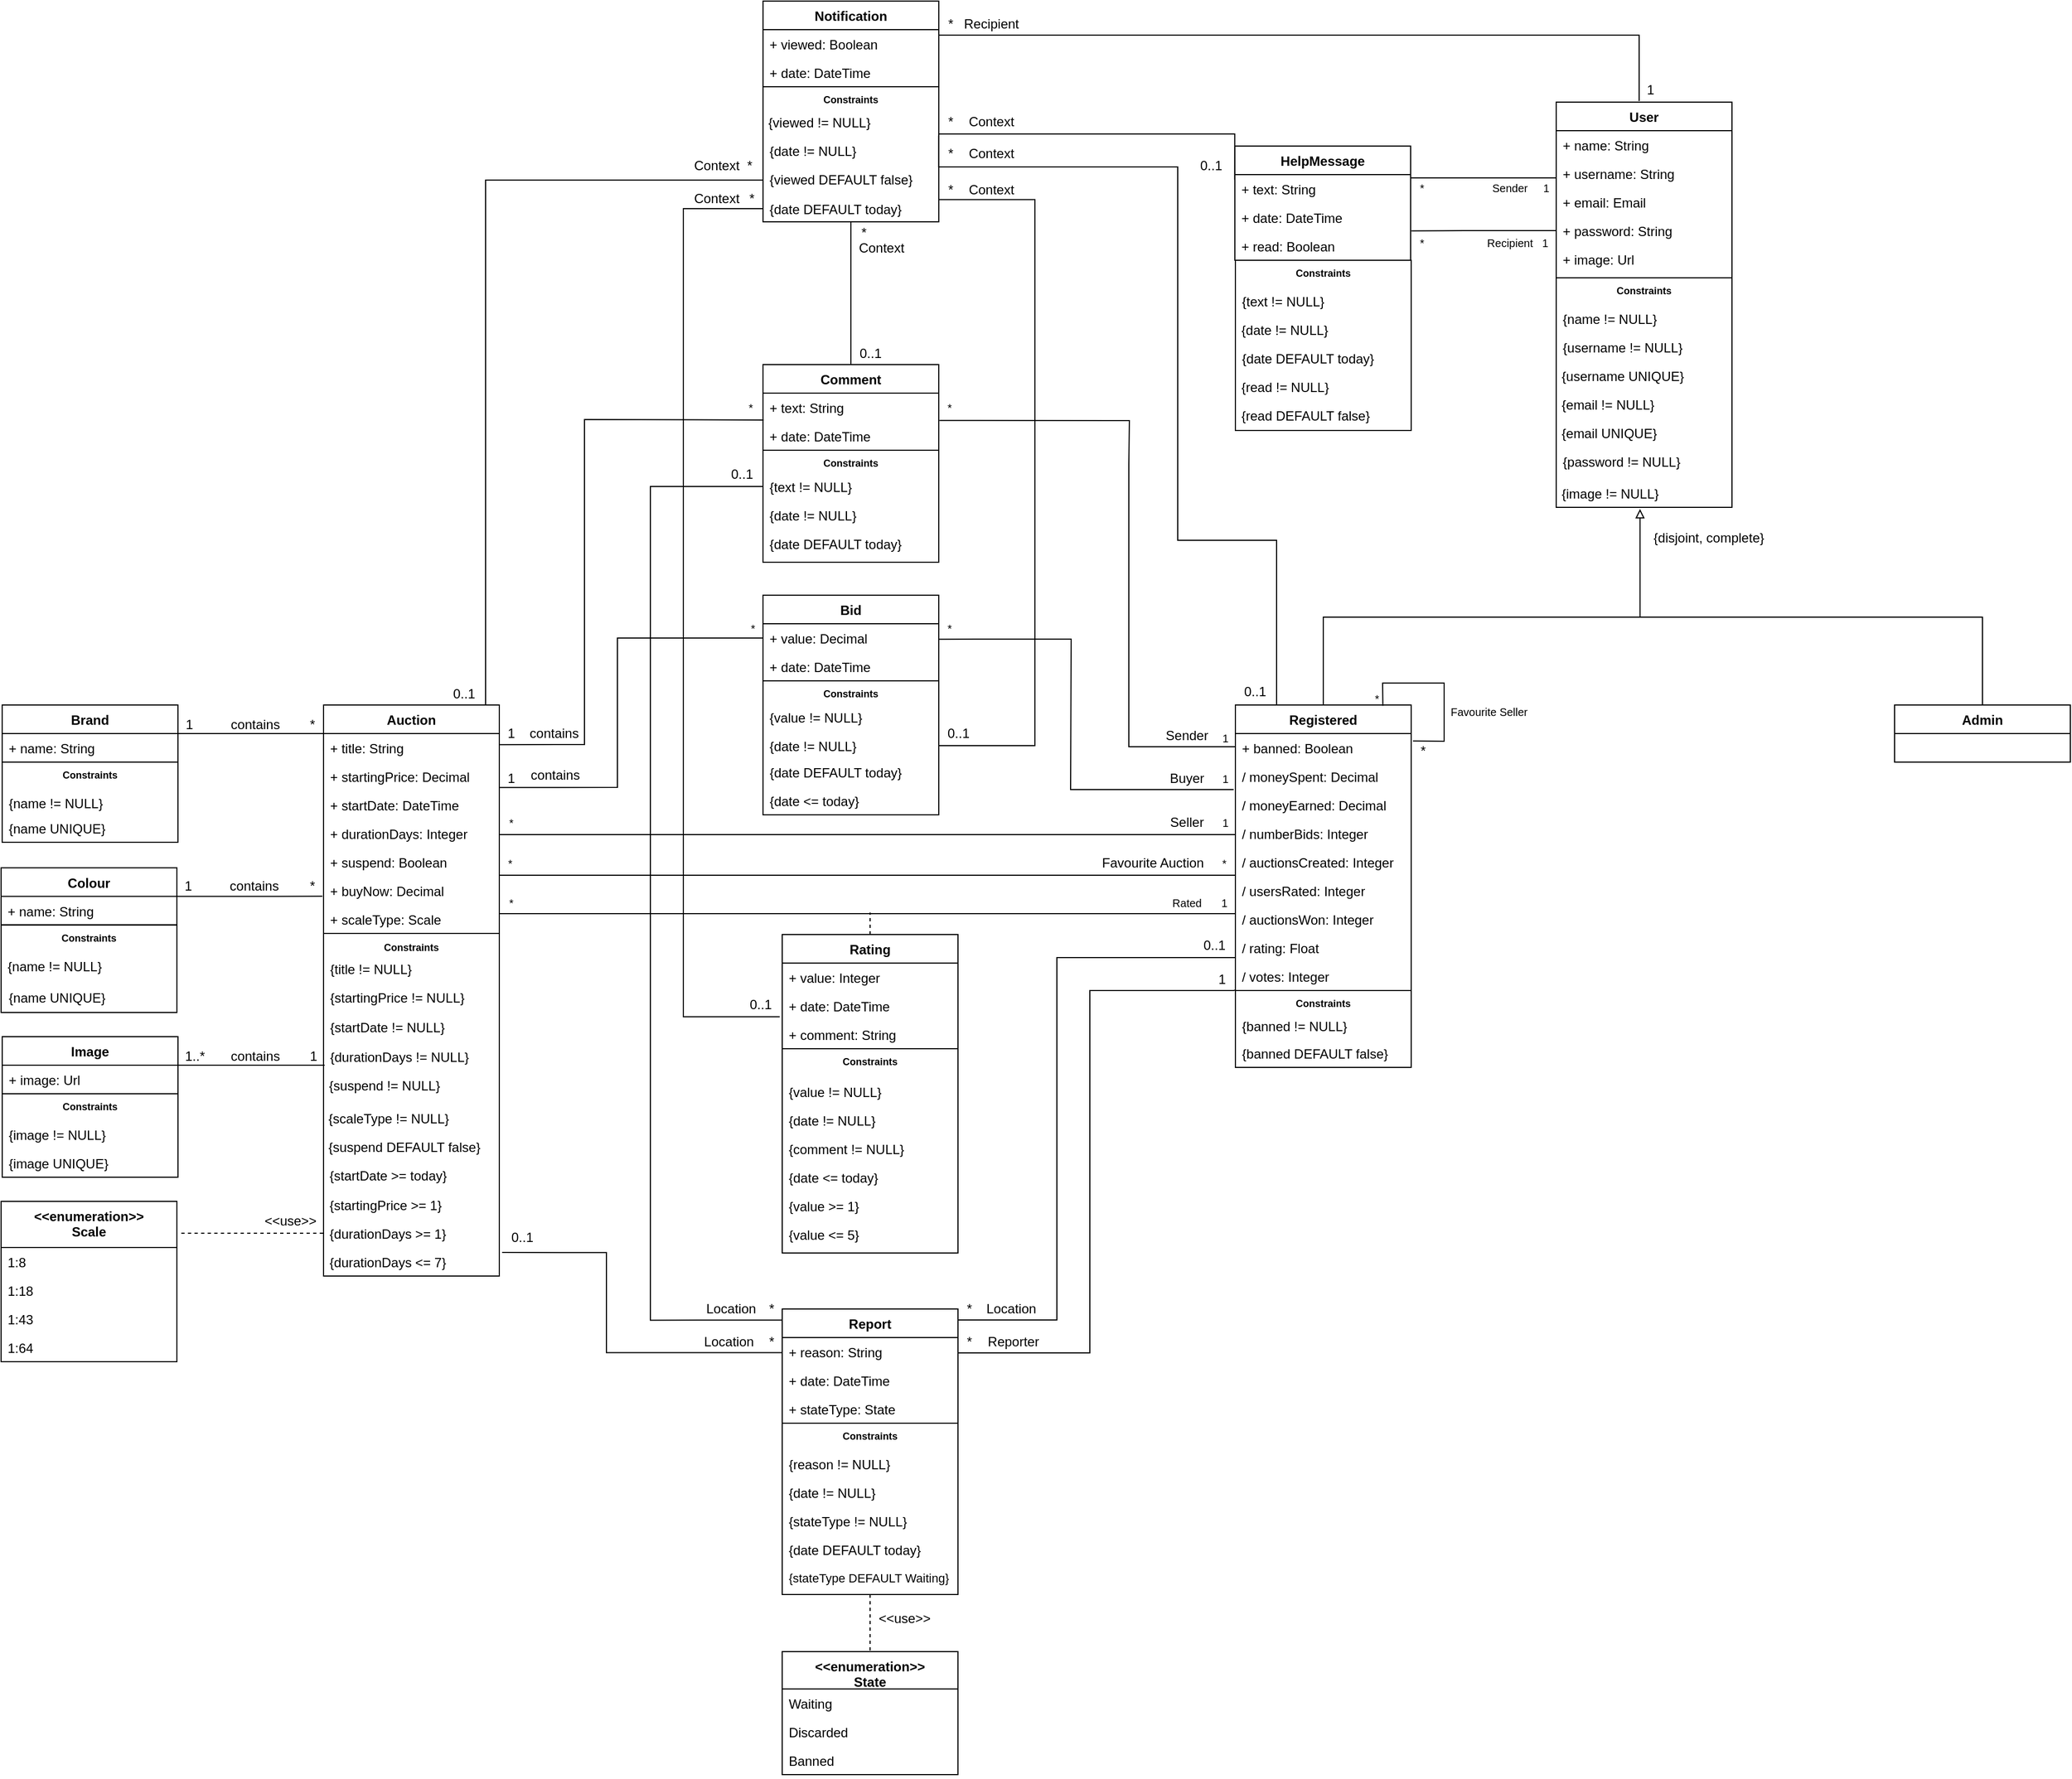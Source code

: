 <mxfile version="14.5.6" type="device"><diagram id="C5RBs43oDa-KdzZeNtuy" name="Page-1"><mxGraphModel dx="1509" dy="3521" grid="1" gridSize="10" guides="1" tooltips="1" connect="1" arrows="1" fold="1" page="1" pageScale="1" pageWidth="827" pageHeight="1169" math="0" shadow="0"><root><mxCell id="WIyWlLk6GJQsqaUBKTNV-0"/><mxCell id="WIyWlLk6GJQsqaUBKTNV-1" parent="WIyWlLk6GJQsqaUBKTNV-0"/><mxCell id="ks0KVRtVlUz__SX9z9jO-33" value="Auction" style="swimlane;fontStyle=1;align=center;verticalAlign=top;childLayout=stackLayout;horizontal=1;startSize=26;horizontalStack=0;resizeParent=1;resizeParentMax=0;resizeLast=0;collapsible=1;marginBottom=0;" parent="WIyWlLk6GJQsqaUBKTNV-1" vertex="1"><mxGeometry x="1442.5" y="-740" width="160" height="208" as="geometry"/></mxCell><mxCell id="ks0KVRtVlUz__SX9z9jO-34" value="+ title: String" style="text;strokeColor=none;fillColor=none;align=left;verticalAlign=top;spacingLeft=4;spacingRight=4;overflow=hidden;rotatable=0;points=[[0,0.5],[1,0.5]];portConstraint=eastwest;" parent="ks0KVRtVlUz__SX9z9jO-33" vertex="1"><mxGeometry y="26" width="160" height="26" as="geometry"/></mxCell><mxCell id="ks0KVRtVlUz__SX9z9jO-35" value="+ startingPrice: Decimal" style="text;strokeColor=none;fillColor=none;align=left;verticalAlign=top;spacingLeft=4;spacingRight=4;overflow=hidden;rotatable=0;points=[[0,0.5],[1,0.5]];portConstraint=eastwest;" parent="ks0KVRtVlUz__SX9z9jO-33" vertex="1"><mxGeometry y="52" width="160" height="26" as="geometry"/></mxCell><mxCell id="ks0KVRtVlUz__SX9z9jO-36" value="+ startDate: DateTime" style="text;strokeColor=none;fillColor=none;align=left;verticalAlign=top;spacingLeft=4;spacingRight=4;overflow=hidden;rotatable=0;points=[[0,0.5],[1,0.5]];portConstraint=eastwest;" parent="ks0KVRtVlUz__SX9z9jO-33" vertex="1"><mxGeometry y="78" width="160" height="26" as="geometry"/></mxCell><mxCell id="ks0KVRtVlUz__SX9z9jO-37" value="+ durationDays: Integer" style="text;strokeColor=none;fillColor=none;align=left;verticalAlign=top;spacingLeft=4;spacingRight=4;overflow=hidden;rotatable=0;points=[[0,0.5],[1,0.5]];portConstraint=eastwest;" parent="ks0KVRtVlUz__SX9z9jO-33" vertex="1"><mxGeometry y="104" width="160" height="26" as="geometry"/></mxCell><mxCell id="ks0KVRtVlUz__SX9z9jO-38" value="+ suspend: Boolean" style="text;strokeColor=none;fillColor=none;align=left;verticalAlign=top;spacingLeft=4;spacingRight=4;overflow=hidden;rotatable=0;points=[[0,0.5],[1,0.5]];portConstraint=eastwest;" parent="ks0KVRtVlUz__SX9z9jO-33" vertex="1"><mxGeometry y="130" width="160" height="26" as="geometry"/></mxCell><mxCell id="3vNFVaC9xykSKBcstWtk-7" value="+ buyNow: Decimal" style="text;strokeColor=none;fillColor=none;align=left;verticalAlign=top;spacingLeft=4;spacingRight=4;overflow=hidden;rotatable=0;points=[[0,0.5],[1,0.5]];portConstraint=eastwest;" parent="ks0KVRtVlUz__SX9z9jO-33" vertex="1"><mxGeometry y="156" width="160" height="26" as="geometry"/></mxCell><mxCell id="3vNFVaC9xykSKBcstWtk-42" value="+ scaleType: Scale" style="text;strokeColor=none;fillColor=none;align=left;verticalAlign=top;spacingLeft=4;spacingRight=4;overflow=hidden;rotatable=0;points=[[0,0.5],[1,0.5]];portConstraint=eastwest;" parent="ks0KVRtVlUz__SX9z9jO-33" vertex="1"><mxGeometry y="182" width="160" height="26" as="geometry"/></mxCell><mxCell id="ks0KVRtVlUz__SX9z9jO-39" value="User" style="swimlane;fontStyle=1;align=center;verticalAlign=top;childLayout=stackLayout;horizontal=1;startSize=26;horizontalStack=0;resizeParent=1;resizeParentMax=0;resizeLast=0;collapsible=1;marginBottom=0;" parent="WIyWlLk6GJQsqaUBKTNV-1" vertex="1"><mxGeometry x="2564.51" y="-1289" width="160" height="160" as="geometry"/></mxCell><mxCell id="ks0KVRtVlUz__SX9z9jO-40" value="+ name: String" style="text;strokeColor=none;fillColor=none;align=left;verticalAlign=top;spacingLeft=4;spacingRight=4;overflow=hidden;rotatable=0;points=[[0,0.5],[1,0.5]];portConstraint=eastwest;" parent="ks0KVRtVlUz__SX9z9jO-39" vertex="1"><mxGeometry y="26" width="160" height="26" as="geometry"/></mxCell><mxCell id="ks0KVRtVlUz__SX9z9jO-41" value="+ username: String" style="text;strokeColor=none;fillColor=none;align=left;verticalAlign=top;spacingLeft=4;spacingRight=4;overflow=hidden;rotatable=0;points=[[0,0.5],[1,0.5]];portConstraint=eastwest;" parent="ks0KVRtVlUz__SX9z9jO-39" vertex="1"><mxGeometry y="52" width="160" height="26" as="geometry"/></mxCell><mxCell id="ks0KVRtVlUz__SX9z9jO-42" value="+ email: Email" style="text;strokeColor=none;fillColor=none;align=left;verticalAlign=top;spacingLeft=4;spacingRight=4;overflow=hidden;rotatable=0;points=[[0,0.5],[1,0.5]];portConstraint=eastwest;" parent="ks0KVRtVlUz__SX9z9jO-39" vertex="1"><mxGeometry y="78" width="160" height="26" as="geometry"/></mxCell><mxCell id="ks0KVRtVlUz__SX9z9jO-43" value="+ password: String" style="text;strokeColor=none;fillColor=none;align=left;verticalAlign=top;spacingLeft=4;spacingRight=4;overflow=hidden;rotatable=0;points=[[0,0.5],[1,0.5]];portConstraint=eastwest;" parent="ks0KVRtVlUz__SX9z9jO-39" vertex="1"><mxGeometry y="104" width="160" height="26" as="geometry"/></mxCell><mxCell id="ks0KVRtVlUz__SX9z9jO-44" value="+ image: Url" style="text;strokeColor=none;fillColor=none;align=left;verticalAlign=top;spacingLeft=4;spacingRight=4;overflow=hidden;rotatable=0;points=[[0,0.5],[1,0.5]];portConstraint=eastwest;" parent="ks0KVRtVlUz__SX9z9jO-39" vertex="1"><mxGeometry y="130" width="160" height="30" as="geometry"/></mxCell><mxCell id="lwB31KT_il-f3zsgPC76-34" style="edgeStyle=orthogonalEdgeStyle;rounded=0;orthogonalLoop=1;jettySize=auto;html=1;endArrow=block;endFill=0;fontSize=12;entryX=0.483;entryY=1.057;entryDx=0;entryDy=0;entryPerimeter=0;" parent="WIyWlLk6GJQsqaUBKTNV-1" source="ks0KVRtVlUz__SX9z9jO-45" target="lwB31KT_il-f3zsgPC76-21" edge="1"><mxGeometry relative="1" as="geometry"><mxPoint x="2640" y="-870" as="targetPoint"/><Array as="points"><mxPoint x="2353" y="-820"/><mxPoint x="2641" y="-820"/></Array></mxGeometry></mxCell><mxCell id="ks0KVRtVlUz__SX9z9jO-45" value="Registered" style="swimlane;fontStyle=1;align=center;verticalAlign=top;childLayout=stackLayout;horizontal=1;startSize=26;horizontalStack=0;resizeParent=1;resizeParentMax=0;resizeLast=0;collapsible=1;marginBottom=0;" parent="WIyWlLk6GJQsqaUBKTNV-1" vertex="1"><mxGeometry x="2272.5" y="-740" width="160" height="260" as="geometry"/></mxCell><mxCell id="ks0KVRtVlUz__SX9z9jO-46" value="+ banned: Boolean" style="text;strokeColor=none;fillColor=none;align=left;verticalAlign=top;spacingLeft=4;spacingRight=4;overflow=hidden;rotatable=0;points=[[0,0.5],[1,0.5]];portConstraint=eastwest;" parent="ks0KVRtVlUz__SX9z9jO-45" vertex="1"><mxGeometry y="26" width="160" height="26" as="geometry"/></mxCell><mxCell id="ks0KVRtVlUz__SX9z9jO-47" value="/ moneySpent: Decimal" style="text;strokeColor=none;fillColor=none;align=left;verticalAlign=top;spacingLeft=4;spacingRight=4;overflow=hidden;rotatable=0;points=[[0,0.5],[1,0.5]];portConstraint=eastwest;" parent="ks0KVRtVlUz__SX9z9jO-45" vertex="1"><mxGeometry y="52" width="160" height="26" as="geometry"/></mxCell><mxCell id="ks0KVRtVlUz__SX9z9jO-48" value="/ moneyEarned: Decimal" style="text;strokeColor=none;fillColor=none;align=left;verticalAlign=top;spacingLeft=4;spacingRight=4;overflow=hidden;rotatable=0;points=[[0,0.5],[1,0.5]];portConstraint=eastwest;" parent="ks0KVRtVlUz__SX9z9jO-45" vertex="1"><mxGeometry y="78" width="160" height="26" as="geometry"/></mxCell><mxCell id="ks0KVRtVlUz__SX9z9jO-49" value="/ numberBids: Integer" style="text;strokeColor=none;fillColor=none;align=left;verticalAlign=top;spacingLeft=4;spacingRight=4;overflow=hidden;rotatable=0;points=[[0,0.5],[1,0.5]];portConstraint=eastwest;" parent="ks0KVRtVlUz__SX9z9jO-45" vertex="1"><mxGeometry y="104" width="160" height="26" as="geometry"/></mxCell><mxCell id="ks0KVRtVlUz__SX9z9jO-50" value="/ auctionsCreated: Integer" style="text;strokeColor=none;fillColor=none;align=left;verticalAlign=top;spacingLeft=4;spacingRight=4;overflow=hidden;rotatable=0;points=[[0,0.5],[1,0.5]];portConstraint=eastwest;" parent="ks0KVRtVlUz__SX9z9jO-45" vertex="1"><mxGeometry y="130" width="160" height="26" as="geometry"/></mxCell><mxCell id="ks0KVRtVlUz__SX9z9jO-51" value="/ usersRated: Integer" style="text;strokeColor=none;fillColor=none;align=left;verticalAlign=top;spacingLeft=4;spacingRight=4;overflow=hidden;rotatable=0;points=[[0,0.5],[1,0.5]];portConstraint=eastwest;" parent="ks0KVRtVlUz__SX9z9jO-45" vertex="1"><mxGeometry y="156" width="160" height="26" as="geometry"/></mxCell><mxCell id="ks0KVRtVlUz__SX9z9jO-52" value="/ auctionsWon: Integer" style="text;strokeColor=none;fillColor=none;align=left;verticalAlign=top;spacingLeft=4;spacingRight=4;overflow=hidden;rotatable=0;points=[[0,0.5],[1,0.5]];portConstraint=eastwest;" parent="ks0KVRtVlUz__SX9z9jO-45" vertex="1"><mxGeometry y="182" width="160" height="26" as="geometry"/></mxCell><mxCell id="ks0KVRtVlUz__SX9z9jO-53" value="" style="endArrow=none;html=1;rounded=0;exitX=0.839;exitY=0.003;exitDx=0;exitDy=0;exitPerimeter=0;entryX=1.01;entryY=0.26;entryDx=0;entryDy=0;entryPerimeter=0;" parent="ks0KVRtVlUz__SX9z9jO-45" source="ks0KVRtVlUz__SX9z9jO-45" target="ks0KVRtVlUz__SX9z9jO-46" edge="1"><mxGeometry width="50" height="50" relative="1" as="geometry"><mxPoint x="160" y="243" as="sourcePoint"/><mxPoint x="125" y="260" as="targetPoint"/><Array as="points"><mxPoint x="134" y="-20"/><mxPoint x="190" y="-20"/><mxPoint x="190" y="33"/></Array></mxGeometry></mxCell><mxCell id="ks0KVRtVlUz__SX9z9jO-54" value="&lt;font style=&quot;font-size: 10px&quot;&gt;Favourite Seller&lt;/font&gt;" style="edgeLabel;html=1;align=center;verticalAlign=middle;resizable=0;points=[];" parent="ks0KVRtVlUz__SX9z9jO-53" vertex="1" connectable="0"><mxGeometry x="0.206" relative="1" as="geometry"><mxPoint x="40" y="6.58" as="offset"/></mxGeometry></mxCell><mxCell id="ks0KVRtVlUz__SX9z9jO-55" value="/ rating: Float" style="text;strokeColor=none;fillColor=none;align=left;verticalAlign=top;spacingLeft=4;spacingRight=4;overflow=hidden;rotatable=0;points=[[0,0.5],[1,0.5]];portConstraint=eastwest;" parent="ks0KVRtVlUz__SX9z9jO-45" vertex="1"><mxGeometry y="208" width="160" height="26" as="geometry"/></mxCell><mxCell id="ks0KVRtVlUz__SX9z9jO-56" value="/ votes: Integer" style="text;strokeColor=none;fillColor=none;align=left;verticalAlign=top;spacingLeft=4;spacingRight=4;overflow=hidden;rotatable=0;points=[[0,0.5],[1,0.5]];portConstraint=eastwest;" parent="ks0KVRtVlUz__SX9z9jO-45" vertex="1"><mxGeometry y="234" width="160" height="26" as="geometry"/></mxCell><mxCell id="lwB31KT_il-f3zsgPC76-35" style="edgeStyle=orthogonalEdgeStyle;rounded=0;orthogonalLoop=1;jettySize=auto;html=1;endArrow=none;endFill=0;fontSize=12;" parent="WIyWlLk6GJQsqaUBKTNV-1" source="ks0KVRtVlUz__SX9z9jO-59" edge="1"><mxGeometry relative="1" as="geometry"><mxPoint x="2640" y="-820" as="targetPoint"/><Array as="points"><mxPoint x="2953" y="-820"/></Array></mxGeometry></mxCell><mxCell id="ks0KVRtVlUz__SX9z9jO-59" value="Admin" style="swimlane;fontStyle=1;align=center;verticalAlign=top;childLayout=stackLayout;horizontal=1;startSize=26;horizontalStack=0;resizeParent=1;resizeParentMax=0;resizeLast=0;collapsible=1;marginBottom=0;" parent="WIyWlLk6GJQsqaUBKTNV-1" vertex="1"><mxGeometry x="2872.5" y="-740" width="160" height="52" as="geometry"/></mxCell><mxCell id="ks0KVRtVlUz__SX9z9jO-60" value="{disjoint, complete}" style="text;html=1;align=center;verticalAlign=middle;resizable=0;points=[];autosize=1;" parent="WIyWlLk6GJQsqaUBKTNV-1" vertex="1"><mxGeometry x="2642.5" y="-902" width="120" height="20" as="geometry"/></mxCell><mxCell id="ks0KVRtVlUz__SX9z9jO-61" value="&lt;font size=&quot;1&quot;&gt;*&lt;/font&gt;" style="text;html=1;align=center;verticalAlign=middle;resizable=0;points=[];autosize=1;" parent="WIyWlLk6GJQsqaUBKTNV-1" vertex="1"><mxGeometry x="2390.5" y="-756" width="20" height="20" as="geometry"/></mxCell><mxCell id="ks0KVRtVlUz__SX9z9jO-62" value="*" style="text;html=1;align=center;verticalAlign=middle;resizable=0;points=[];autosize=1;" parent="WIyWlLk6GJQsqaUBKTNV-1" vertex="1"><mxGeometry x="2432.5" y="-708" width="20" height="20" as="geometry"/></mxCell><mxCell id="lwB31KT_il-f3zsgPC76-41" style="edgeStyle=orthogonalEdgeStyle;rounded=0;orthogonalLoop=1;jettySize=auto;html=1;endArrow=none;endFill=0;fontSize=12;dashed=1;" parent="WIyWlLk6GJQsqaUBKTNV-1" source="ks0KVRtVlUz__SX9z9jO-90" edge="1"><mxGeometry relative="1" as="geometry"><mxPoint x="1940" y="-550" as="targetPoint"/></mxGeometry></mxCell><mxCell id="ks0KVRtVlUz__SX9z9jO-90" value="Rating" style="swimlane;fontStyle=1;align=center;verticalAlign=top;childLayout=stackLayout;horizontal=1;startSize=26;horizontalStack=0;resizeParent=1;resizeParentMax=0;resizeLast=0;collapsible=1;marginBottom=0;" parent="WIyWlLk6GJQsqaUBKTNV-1" vertex="1"><mxGeometry x="1860" y="-531" width="160" height="104" as="geometry"/></mxCell><mxCell id="ks0KVRtVlUz__SX9z9jO-91" value="+ value: Integer" style="text;strokeColor=none;fillColor=none;align=left;verticalAlign=top;spacingLeft=4;spacingRight=4;overflow=hidden;rotatable=0;points=[[0,0.5],[1,0.5]];portConstraint=eastwest;" parent="ks0KVRtVlUz__SX9z9jO-90" vertex="1"><mxGeometry y="26" width="160" height="26" as="geometry"/></mxCell><mxCell id="ks0KVRtVlUz__SX9z9jO-92" value="+ date: DateTime" style="text;strokeColor=none;fillColor=none;align=left;verticalAlign=top;spacingLeft=4;spacingRight=4;overflow=hidden;rotatable=0;points=[[0,0.5],[1,0.5]];portConstraint=eastwest;" parent="ks0KVRtVlUz__SX9z9jO-90" vertex="1"><mxGeometry y="52" width="160" height="26" as="geometry"/></mxCell><mxCell id="ks0KVRtVlUz__SX9z9jO-93" value="+ comment: String" style="text;strokeColor=none;fillColor=none;align=left;verticalAlign=top;spacingLeft=4;spacingRight=4;overflow=hidden;rotatable=0;points=[[0,0.5],[1,0.5]];portConstraint=eastwest;" parent="ks0KVRtVlUz__SX9z9jO-90" vertex="1"><mxGeometry y="78" width="160" height="26" as="geometry"/></mxCell><mxCell id="ks0KVRtVlUz__SX9z9jO-124" value="&lt;font style=&quot;font-size: 10px&quot;&gt;*&lt;/font&gt;" style="text;html=1;align=center;verticalAlign=middle;resizable=0;points=[];autosize=1;" parent="WIyWlLk6GJQsqaUBKTNV-1" vertex="1"><mxGeometry x="2432.01" y="-1171" width="20" height="20" as="geometry"/></mxCell><mxCell id="ks0KVRtVlUz__SX9z9jO-125" value="HelpMessage" style="swimlane;fontStyle=1;align=center;verticalAlign=top;childLayout=stackLayout;horizontal=1;startSize=26;horizontalStack=0;resizeParent=1;resizeParentMax=0;resizeLast=0;collapsible=1;marginBottom=0;" parent="WIyWlLk6GJQsqaUBKTNV-1" vertex="1"><mxGeometry x="2272.01" y="-1249" width="160" height="104" as="geometry"/></mxCell><mxCell id="ks0KVRtVlUz__SX9z9jO-126" value="+ text: String" style="text;strokeColor=none;fillColor=none;align=left;verticalAlign=top;spacingLeft=4;spacingRight=4;overflow=hidden;rotatable=0;points=[[0,0.5],[1,0.5]];portConstraint=eastwest;" parent="ks0KVRtVlUz__SX9z9jO-125" vertex="1"><mxGeometry y="26" width="160" height="26" as="geometry"/></mxCell><mxCell id="ks0KVRtVlUz__SX9z9jO-127" value="+ date: DateTime" style="text;strokeColor=none;fillColor=none;align=left;verticalAlign=top;spacingLeft=4;spacingRight=4;overflow=hidden;rotatable=0;points=[[0,0.5],[1,0.5]];portConstraint=eastwest;" parent="ks0KVRtVlUz__SX9z9jO-125" vertex="1"><mxGeometry y="52" width="160" height="26" as="geometry"/></mxCell><mxCell id="ks0KVRtVlUz__SX9z9jO-187" value="+ read: Boolean" style="text;strokeColor=none;fillColor=none;align=left;verticalAlign=top;spacingLeft=4;spacingRight=4;overflow=hidden;rotatable=0;points=[[0,0.5],[1,0.5]];portConstraint=eastwest;" parent="ks0KVRtVlUz__SX9z9jO-125" vertex="1"><mxGeometry y="78" width="160" height="26" as="geometry"/></mxCell><mxCell id="ks0KVRtVlUz__SX9z9jO-129" value="&lt;font style=&quot;font-size: 10px&quot;&gt;*&lt;/font&gt;" style="text;html=1;align=center;verticalAlign=middle;resizable=0;points=[];autosize=1;" parent="WIyWlLk6GJQsqaUBKTNV-1" vertex="1"><mxGeometry x="2432.01" y="-1221" width="20" height="20" as="geometry"/></mxCell><mxCell id="ks0KVRtVlUz__SX9z9jO-130" value="&lt;font style=&quot;font-size: 10px&quot;&gt;1&lt;/font&gt;" style="text;html=1;align=center;verticalAlign=middle;resizable=0;points=[];autosize=1;" parent="WIyWlLk6GJQsqaUBKTNV-1" vertex="1"><mxGeometry x="2543.51" y="-1171" width="20" height="20" as="geometry"/></mxCell><mxCell id="ks0KVRtVlUz__SX9z9jO-131" value="" style="endArrow=none;html=1;exitX=0;exitY=0.5;exitDx=0;exitDy=0;entryX=1.004;entryY=-0.028;entryDx=0;entryDy=0;entryPerimeter=0;" parent="WIyWlLk6GJQsqaUBKTNV-1" source="ks0KVRtVlUz__SX9z9jO-43" target="ks0KVRtVlUz__SX9z9jO-187" edge="1"><mxGeometry width="50" height="50" relative="1" as="geometry"><mxPoint x="2293.91" y="-949" as="sourcePoint"/><mxPoint x="2401.01" y="-1168" as="targetPoint"/><Array as="points"><mxPoint x="2471.01" y="-1172"/></Array></mxGeometry></mxCell><mxCell id="ks0KVRtVlUz__SX9z9jO-132" value="&lt;font style=&quot;font-size: 10px&quot;&gt;Recipient&lt;/font&gt;" style="edgeLabel;html=1;align=center;verticalAlign=middle;resizable=0;points=[];rotation=0;" parent="ks0KVRtVlUz__SX9z9jO-131" vertex="1" connectable="0"><mxGeometry x="0.005" y="-2" relative="1" as="geometry"><mxPoint x="23.79" y="13" as="offset"/></mxGeometry></mxCell><mxCell id="ks0KVRtVlUz__SX9z9jO-136" value="&lt;font style=&quot;font-size: 10px&quot;&gt;1&lt;/font&gt;" style="text;html=1;align=center;verticalAlign=middle;resizable=0;points=[];autosize=1;" parent="WIyWlLk6GJQsqaUBKTNV-1" vertex="1"><mxGeometry x="2544.51" y="-1221" width="20" height="20" as="geometry"/></mxCell><mxCell id="lwB31KT_il-f3zsgPC76-70" style="edgeStyle=orthogonalEdgeStyle;rounded=0;orthogonalLoop=1;jettySize=auto;html=1;endArrow=none;endFill=0;fontSize=12;" parent="WIyWlLk6GJQsqaUBKTNV-1" source="ks0KVRtVlUz__SX9z9jO-170" edge="1"><mxGeometry relative="1" as="geometry"><mxPoint x="2273" y="-510" as="targetPoint"/><Array as="points"><mxPoint x="2110" y="-180"/><mxPoint x="2110" y="-510"/></Array></mxGeometry></mxCell><mxCell id="lwB31KT_il-f3zsgPC76-72" style="edgeStyle=orthogonalEdgeStyle;rounded=0;orthogonalLoop=1;jettySize=auto;html=1;entryX=-0.001;entryY=0.983;entryDx=0;entryDy=0;entryPerimeter=0;endArrow=none;endFill=0;fontSize=12;" parent="WIyWlLk6GJQsqaUBKTNV-1" source="ks0KVRtVlUz__SX9z9jO-170" target="ks0KVRtVlUz__SX9z9jO-56" edge="1"><mxGeometry relative="1" as="geometry"><Array as="points"><mxPoint x="2140" y="-150"/><mxPoint x="2140" y="-480"/><mxPoint x="2271" y="-480"/></Array></mxGeometry></mxCell><mxCell id="ks0KVRtVlUz__SX9z9jO-170" value="Report" style="swimlane;fontStyle=1;align=center;verticalAlign=top;childLayout=stackLayout;horizontal=1;startSize=26;horizontalStack=0;resizeParent=1;resizeParentMax=0;resizeLast=0;collapsible=1;marginBottom=0;" parent="WIyWlLk6GJQsqaUBKTNV-1" vertex="1"><mxGeometry x="1860" y="-190" width="160" height="104" as="geometry"><mxRectangle x="1860" y="-190" width="70" height="26" as="alternateBounds"/></mxGeometry></mxCell><mxCell id="ks0KVRtVlUz__SX9z9jO-171" value="+ reason: String" style="text;strokeColor=none;fillColor=none;align=left;verticalAlign=top;spacingLeft=4;spacingRight=4;overflow=hidden;rotatable=0;points=[[0,0.5],[1,0.5]];portConstraint=eastwest;" parent="ks0KVRtVlUz__SX9z9jO-170" vertex="1"><mxGeometry y="26" width="160" height="26" as="geometry"/></mxCell><mxCell id="ks0KVRtVlUz__SX9z9jO-172" value="+ date: DateTime" style="text;strokeColor=none;fillColor=none;align=left;verticalAlign=top;spacingLeft=4;spacingRight=4;overflow=hidden;rotatable=0;points=[[0,0.5],[1,0.5]];portConstraint=eastwest;" parent="ks0KVRtVlUz__SX9z9jO-170" vertex="1"><mxGeometry y="52" width="160" height="26" as="geometry"/></mxCell><mxCell id="s4e9jCKBxSLOj79945AM-0" value="+ stateType: State" style="text;strokeColor=none;fillColor=none;align=left;verticalAlign=top;spacingLeft=4;spacingRight=4;overflow=hidden;rotatable=0;points=[[0,0.5],[1,0.5]];portConstraint=eastwest;" parent="ks0KVRtVlUz__SX9z9jO-170" vertex="1"><mxGeometry y="78" width="160" height="26" as="geometry"/></mxCell><mxCell id="ks0KVRtVlUz__SX9z9jO-173" value="&lt;&lt;enumeration&gt;&gt;&#10;State" style="swimlane;fontStyle=1;align=center;verticalAlign=top;childLayout=stackLayout;horizontal=1;startSize=34;horizontalStack=0;resizeParent=1;resizeParentMax=0;resizeLast=0;collapsible=1;marginBottom=0;" parent="WIyWlLk6GJQsqaUBKTNV-1" vertex="1"><mxGeometry x="1859.96" y="122" width="160" height="112" as="geometry"/></mxCell><mxCell id="ks0KVRtVlUz__SX9z9jO-174" value="Waiting" style="text;strokeColor=none;fillColor=none;align=left;verticalAlign=top;spacingLeft=4;spacingRight=4;overflow=hidden;rotatable=0;points=[[0,0.5],[1,0.5]];portConstraint=eastwest;" parent="ks0KVRtVlUz__SX9z9jO-173" vertex="1"><mxGeometry y="34" width="160" height="26" as="geometry"/></mxCell><mxCell id="3vNFVaC9xykSKBcstWtk-52" value="Discarded" style="text;strokeColor=none;fillColor=none;align=left;verticalAlign=top;spacingLeft=4;spacingRight=4;overflow=hidden;rotatable=0;points=[[0,0.5],[1,0.5]];portConstraint=eastwest;" parent="ks0KVRtVlUz__SX9z9jO-173" vertex="1"><mxGeometry y="60" width="160" height="26" as="geometry"/></mxCell><mxCell id="3vNFVaC9xykSKBcstWtk-53" value="Banned" style="text;strokeColor=none;fillColor=none;align=left;verticalAlign=top;spacingLeft=4;spacingRight=4;overflow=hidden;rotatable=0;points=[[0,0.5],[1,0.5]];portConstraint=eastwest;" parent="ks0KVRtVlUz__SX9z9jO-173" vertex="1"><mxGeometry y="86" width="160" height="26" as="geometry"/></mxCell><mxCell id="ks0KVRtVlUz__SX9z9jO-192" value="" style="endArrow=none;html=1;entryX=1;entryY=0.5;entryDx=0;entryDy=0;exitX=0;exitY=0.5;exitDx=0;exitDy=0;" parent="WIyWlLk6GJQsqaUBKTNV-1" edge="1"><mxGeometry width="50" height="50" relative="1" as="geometry"><mxPoint x="2272.5" y="-622" as="sourcePoint"/><mxPoint x="1602.5" y="-622" as="targetPoint"/></mxGeometry></mxCell><mxCell id="ks0KVRtVlUz__SX9z9jO-193" value="Seller" style="text;html=1;align=center;verticalAlign=middle;resizable=0;points=[];autosize=1;" parent="WIyWlLk6GJQsqaUBKTNV-1" vertex="1"><mxGeometry x="2203" y="-643" width="50" height="20" as="geometry"/></mxCell><mxCell id="ks0KVRtVlUz__SX9z9jO-194" value="&lt;font style=&quot;font-size: 10px&quot;&gt;*&lt;/font&gt;" style="text;html=1;align=center;verticalAlign=middle;resizable=0;points=[];autosize=1;" parent="WIyWlLk6GJQsqaUBKTNV-1" vertex="1"><mxGeometry x="1602.5" y="-643" width="20" height="20" as="geometry"/></mxCell><mxCell id="ks0KVRtVlUz__SX9z9jO-195" value="&lt;font style=&quot;font-size: 10px&quot;&gt;1&lt;/font&gt;" style="text;html=1;align=center;verticalAlign=middle;resizable=0;points=[];autosize=1;" parent="WIyWlLk6GJQsqaUBKTNV-1" vertex="1"><mxGeometry x="2252.5" y="-643" width="20" height="20" as="geometry"/></mxCell><mxCell id="ks0KVRtVlUz__SX9z9jO-196" value="" style="endArrow=none;html=1;entryX=1;entryY=0.5;entryDx=0;entryDy=0;exitX=0;exitY=0.5;exitDx=0;exitDy=0;" parent="WIyWlLk6GJQsqaUBKTNV-1" edge="1"><mxGeometry width="50" height="50" relative="1" as="geometry"><mxPoint x="2272.01" y="-585" as="sourcePoint"/><mxPoint x="1602.01" y="-585" as="targetPoint"/></mxGeometry></mxCell><mxCell id="ks0KVRtVlUz__SX9z9jO-197" value="&lt;font style=&quot;font-size: 10px&quot;&gt;*&lt;/font&gt;" style="text;html=1;align=center;verticalAlign=middle;resizable=0;points=[];autosize=1;" parent="WIyWlLk6GJQsqaUBKTNV-1" vertex="1"><mxGeometry x="1602.01" y="-606" width="20" height="20" as="geometry"/></mxCell><mxCell id="ks0KVRtVlUz__SX9z9jO-198" value="Favourite Auction" style="text;html=1;align=center;verticalAlign=middle;resizable=0;points=[];autosize=1;" parent="WIyWlLk6GJQsqaUBKTNV-1" vertex="1"><mxGeometry x="2142.49" y="-606" width="110" height="20" as="geometry"/></mxCell><mxCell id="ks0KVRtVlUz__SX9z9jO-199" value="&lt;font style=&quot;font-size: 10px&quot;&gt;*&lt;/font&gt;" style="text;html=1;align=center;verticalAlign=middle;resizable=0;points=[];autosize=1;" parent="WIyWlLk6GJQsqaUBKTNV-1" vertex="1"><mxGeometry x="2252.01" y="-606" width="20" height="20" as="geometry"/></mxCell><mxCell id="ks0KVRtVlUz__SX9z9jO-204" value="Bid" style="swimlane;fontStyle=1;align=center;verticalAlign=top;childLayout=stackLayout;horizontal=1;startSize=26;horizontalStack=0;resizeParent=1;resizeParentMax=0;resizeLast=0;collapsible=1;marginBottom=0;" parent="WIyWlLk6GJQsqaUBKTNV-1" vertex="1"><mxGeometry x="1842.5" y="-840" width="160" height="78" as="geometry"/></mxCell><mxCell id="ks0KVRtVlUz__SX9z9jO-205" value="+ value: Decimal" style="text;strokeColor=none;fillColor=none;align=left;verticalAlign=top;spacingLeft=4;spacingRight=4;overflow=hidden;rotatable=0;points=[[0,0.5],[1,0.5]];portConstraint=eastwest;" parent="ks0KVRtVlUz__SX9z9jO-204" vertex="1"><mxGeometry y="26" width="160" height="26" as="geometry"/></mxCell><mxCell id="ks0KVRtVlUz__SX9z9jO-206" value="+ date: DateTime" style="text;strokeColor=none;fillColor=none;align=left;verticalAlign=top;spacingLeft=4;spacingRight=4;overflow=hidden;rotatable=0;points=[[0,0.5],[1,0.5]];portConstraint=eastwest;" parent="ks0KVRtVlUz__SX9z9jO-204" vertex="1"><mxGeometry y="52" width="160" height="26" as="geometry"/></mxCell><mxCell id="ks0KVRtVlUz__SX9z9jO-208" value="Comment" style="swimlane;fontStyle=1;align=center;verticalAlign=top;childLayout=stackLayout;horizontal=1;startSize=26;horizontalStack=0;resizeParent=1;resizeParentMax=0;resizeLast=0;collapsible=1;marginBottom=0;" parent="WIyWlLk6GJQsqaUBKTNV-1" vertex="1"><mxGeometry x="1842.5" y="-1050" width="160" height="78" as="geometry"/></mxCell><mxCell id="ks0KVRtVlUz__SX9z9jO-209" value="+ text: String" style="text;strokeColor=none;fillColor=none;align=left;verticalAlign=top;spacingLeft=4;spacingRight=4;overflow=hidden;rotatable=0;points=[[0,0.5],[1,0.5]];portConstraint=eastwest;" parent="ks0KVRtVlUz__SX9z9jO-208" vertex="1"><mxGeometry y="26" width="160" height="26" as="geometry"/></mxCell><mxCell id="ks0KVRtVlUz__SX9z9jO-210" value="+ date: DateTime" style="text;strokeColor=none;fillColor=none;align=left;verticalAlign=top;spacingLeft=4;spacingRight=4;overflow=hidden;rotatable=0;points=[[0,0.5],[1,0.5]];portConstraint=eastwest;" parent="ks0KVRtVlUz__SX9z9jO-208" vertex="1"><mxGeometry y="52" width="160" height="26" as="geometry"/></mxCell><mxCell id="ks0KVRtVlUz__SX9z9jO-211" value="" style="endArrow=none;html=1;entryX=-0.01;entryY=-0.038;entryDx=0;entryDy=0;entryPerimeter=0;exitX=1;exitY=0.541;exitDx=0;exitDy=0;rounded=0;exitPerimeter=0;" parent="WIyWlLk6GJQsqaUBKTNV-1" source="ks0KVRtVlUz__SX9z9jO-205" target="ks0KVRtVlUz__SX9z9jO-48" edge="1"><mxGeometry width="50" height="50" relative="1" as="geometry"><mxPoint x="2022.5" y="-630" as="sourcePoint"/><mxPoint x="2072.5" y="-680" as="targetPoint"/><Array as="points"><mxPoint x="2123" y="-800"/><mxPoint x="2122.5" y="-663"/></Array></mxGeometry></mxCell><mxCell id="2nTLL0kVP_vY7AdXgNWz-0" value="&lt;font style=&quot;font-size: 12px;&quot;&gt;Buyer&lt;br style=&quot;font-size: 12px;&quot;&gt;&lt;/font&gt;" style="edgeLabel;html=1;align=center;verticalAlign=middle;resizable=0;points=[];rotation=0;fontSize=12;" parent="ks0KVRtVlUz__SX9z9jO-211" vertex="1" connectable="0"><mxGeometry x="-0.224" y="-1" relative="1" as="geometry"><mxPoint x="106.13" y="90.03" as="offset"/></mxGeometry></mxCell><mxCell id="ks0KVRtVlUz__SX9z9jO-212" value="" style="endArrow=none;html=1;exitX=1;exitY=-0.109;exitDx=0;exitDy=0;exitPerimeter=0;entryX=0;entryY=0.5;entryDx=0;entryDy=0;rounded=0;" parent="WIyWlLk6GJQsqaUBKTNV-1" source="ks0KVRtVlUz__SX9z9jO-36" target="ks0KVRtVlUz__SX9z9jO-205" edge="1"><mxGeometry width="50" height="50" relative="1" as="geometry"><mxPoint x="1782.5" y="-710" as="sourcePoint"/><mxPoint x="1722.5" y="-820" as="targetPoint"/><Array as="points"><mxPoint x="1710" y="-665"/><mxPoint x="1710" y="-801"/></Array></mxGeometry></mxCell><mxCell id="ks0KVRtVlUz__SX9z9jO-213" value="&lt;font style=&quot;font-size: 10px&quot;&gt;1&lt;/font&gt;" style="text;html=1;align=center;verticalAlign=middle;resizable=0;points=[];autosize=1;" parent="WIyWlLk6GJQsqaUBKTNV-1" vertex="1"><mxGeometry x="2252.5" y="-683" width="20" height="20" as="geometry"/></mxCell><mxCell id="ks0KVRtVlUz__SX9z9jO-214" value="&lt;font style=&quot;font-size: 10px&quot;&gt;*&lt;/font&gt;" style="text;html=1;align=center;verticalAlign=middle;resizable=0;points=[];autosize=1;" parent="WIyWlLk6GJQsqaUBKTNV-1" vertex="1"><mxGeometry x="2001.5" y="-820" width="20" height="20" as="geometry"/></mxCell><mxCell id="ks0KVRtVlUz__SX9z9jO-215" value="&lt;font style=&quot;font-size: 10px&quot;&gt;*&lt;/font&gt;" style="text;html=1;align=center;verticalAlign=middle;resizable=0;points=[];autosize=1;" parent="WIyWlLk6GJQsqaUBKTNV-1" vertex="1"><mxGeometry x="1822.5" y="-820" width="20" height="20" as="geometry"/></mxCell><mxCell id="ks0KVRtVlUz__SX9z9jO-216" value="1" style="text;html=1;align=center;verticalAlign=middle;resizable=0;points=[];autosize=1;" parent="WIyWlLk6GJQsqaUBKTNV-1" vertex="1"><mxGeometry x="1602.5" y="-683" width="20" height="20" as="geometry"/></mxCell><mxCell id="ks0KVRtVlUz__SX9z9jO-217" value="" style="endArrow=none;html=1;entryX=-0.01;entryY=-0.038;entryDx=0;entryDy=0;entryPerimeter=0;exitX=1.004;exitY=0.957;exitDx=0;exitDy=0;rounded=0;exitPerimeter=0;" parent="WIyWlLk6GJQsqaUBKTNV-1" source="ks0KVRtVlUz__SX9z9jO-209" edge="1"><mxGeometry width="50" height="50" relative="1" as="geometry"><mxPoint x="2004.5" y="-858.934" as="sourcePoint"/><mxPoint x="2272.9" y="-701.988" as="targetPoint"/><Array as="points"><mxPoint x="2176" y="-999"/><mxPoint x="2175.5" y="-959"/><mxPoint x="2175.5" y="-702"/></Array></mxGeometry></mxCell><mxCell id="2nTLL0kVP_vY7AdXgNWz-1" value="&lt;font style=&quot;font-size: 12px;&quot;&gt;Sender&lt;/font&gt;" style="edgeLabel;html=1;align=center;verticalAlign=middle;resizable=0;points=[];rotation=0;fontSize=12;" parent="ks0KVRtVlUz__SX9z9jO-217" vertex="1" connectable="0"><mxGeometry x="0.028" y="-1" relative="1" as="geometry"><mxPoint x="53.5" y="167.91" as="offset"/></mxGeometry></mxCell><mxCell id="ks0KVRtVlUz__SX9z9jO-218" value="" style="endArrow=none;html=1;exitX=1;exitY=-0.109;exitDx=0;exitDy=0;exitPerimeter=0;entryX=0.004;entryY=-0.058;entryDx=0;entryDy=0;rounded=0;entryPerimeter=0;" parent="WIyWlLk6GJQsqaUBKTNV-1" target="ks0KVRtVlUz__SX9z9jO-210" edge="1"><mxGeometry width="50" height="50" relative="1" as="geometry"><mxPoint x="1602.5" y="-703.834" as="sourcePoint"/><mxPoint x="1842.5" y="-860" as="targetPoint"/><Array as="points"><mxPoint x="1680" y="-704"/><mxPoint x="1680" y="-850"/><mxPoint x="1680" y="-1000"/></Array></mxGeometry></mxCell><mxCell id="ks0KVRtVlUz__SX9z9jO-219" value="&lt;font style=&quot;font-size: 10px&quot;&gt;*&lt;/font&gt;" style="text;html=1;align=center;verticalAlign=middle;resizable=0;points=[];autosize=1;" parent="WIyWlLk6GJQsqaUBKTNV-1" vertex="1"><mxGeometry x="2001.5" y="-1021" width="20" height="20" as="geometry"/></mxCell><mxCell id="ks0KVRtVlUz__SX9z9jO-220" value="&lt;font style=&quot;font-size: 10px&quot;&gt;1&lt;/font&gt;" style="text;html=1;align=center;verticalAlign=middle;resizable=0;points=[];autosize=1;" parent="WIyWlLk6GJQsqaUBKTNV-1" vertex="1"><mxGeometry x="2252.5" y="-720" width="20" height="20" as="geometry"/></mxCell><mxCell id="ks0KVRtVlUz__SX9z9jO-221" value="&lt;font style=&quot;font-size: 10px&quot;&gt;*&lt;/font&gt;" style="text;html=1;align=center;verticalAlign=middle;resizable=0;points=[];autosize=1;" parent="WIyWlLk6GJQsqaUBKTNV-1" vertex="1"><mxGeometry x="1820.5" y="-1021" width="20" height="20" as="geometry"/></mxCell><mxCell id="ks0KVRtVlUz__SX9z9jO-222" value="1" style="text;html=1;align=center;verticalAlign=middle;resizable=0;points=[];autosize=1;" parent="WIyWlLk6GJQsqaUBKTNV-1" vertex="1"><mxGeometry x="1602.5" y="-724" width="20" height="20" as="geometry"/></mxCell><mxCell id="3vNFVaC9xykSKBcstWtk-8" style="edgeStyle=orthogonalEdgeStyle;rounded=0;orthogonalLoop=1;jettySize=auto;html=1;entryX=0;entryY=0.25;entryDx=0;entryDy=0;endArrow=none;endFill=0;" parent="WIyWlLk6GJQsqaUBKTNV-1" edge="1"><mxGeometry relative="1" as="geometry"><mxPoint x="1309.98" y="-714" as="sourcePoint"/><mxPoint x="1442.48" y="-698.5" as="targetPoint"/><Array as="points"><mxPoint x="1442.98" y="-714"/></Array></mxGeometry></mxCell><mxCell id="ks0KVRtVlUz__SX9z9jO-229" value="Brand" style="swimlane;fontStyle=1;align=center;verticalAlign=top;childLayout=stackLayout;horizontal=1;startSize=26;horizontalStack=0;resizeParent=1;resizeParentMax=0;resizeLast=0;collapsible=1;marginBottom=0;" parent="WIyWlLk6GJQsqaUBKTNV-1" vertex="1"><mxGeometry x="1149.98" y="-740" width="160" height="52" as="geometry"/></mxCell><mxCell id="ks0KVRtVlUz__SX9z9jO-230" value="+ name: String" style="text;strokeColor=none;fillColor=none;align=left;verticalAlign=top;spacingLeft=4;spacingRight=4;overflow=hidden;rotatable=0;points=[[0,0.5],[1,0.5]];portConstraint=eastwest;" parent="ks0KVRtVlUz__SX9z9jO-229" vertex="1"><mxGeometry y="26" width="160" height="26" as="geometry"/></mxCell><mxCell id="3vNFVaC9xykSKBcstWtk-10" style="edgeStyle=orthogonalEdgeStyle;rounded=0;orthogonalLoop=1;jettySize=auto;html=1;endArrow=none;endFill=0;entryX=0;entryY=0.398;entryDx=0;entryDy=0;entryPerimeter=0;" parent="WIyWlLk6GJQsqaUBKTNV-1" source="ks0KVRtVlUz__SX9z9jO-232" edge="1"><mxGeometry relative="1" as="geometry"><mxPoint x="1441.5" y="-565.902" as="targetPoint"/></mxGeometry></mxCell><mxCell id="ks0KVRtVlUz__SX9z9jO-232" value="Colour" style="swimlane;fontStyle=1;align=center;verticalAlign=top;childLayout=stackLayout;horizontal=1;startSize=26;horizontalStack=0;resizeParent=1;resizeParentMax=0;resizeLast=0;collapsible=1;marginBottom=0;" parent="WIyWlLk6GJQsqaUBKTNV-1" vertex="1"><mxGeometry x="1149" y="-591.75" width="160" height="52" as="geometry"/></mxCell><mxCell id="3vNFVaC9xykSKBcstWtk-17" value="+ name: String" style="text;strokeColor=none;fillColor=none;align=left;verticalAlign=top;spacingLeft=4;spacingRight=4;overflow=hidden;rotatable=0;points=[[0,0.5],[1,0.5]];portConstraint=eastwest;" parent="ks0KVRtVlUz__SX9z9jO-232" vertex="1"><mxGeometry y="26" width="160" height="26" as="geometry"/></mxCell><mxCell id="ks0KVRtVlUz__SX9z9jO-235" value="&lt;&lt;enumeration&gt;&gt;&#10;Scale" style="swimlane;fontStyle=1;align=center;verticalAlign=top;childLayout=stackLayout;horizontal=1;startSize=42;horizontalStack=0;resizeParent=1;resizeParentMax=0;resizeLast=0;collapsible=1;marginBottom=0;" parent="WIyWlLk6GJQsqaUBKTNV-1" vertex="1"><mxGeometry x="1149" y="-288" width="160" height="146" as="geometry"/></mxCell><mxCell id="ks0KVRtVlUz__SX9z9jO-236" value="1:8" style="text;strokeColor=none;fillColor=none;align=left;verticalAlign=top;spacingLeft=4;spacingRight=4;overflow=hidden;rotatable=0;points=[[0,0.5],[1,0.5]];portConstraint=eastwest;" parent="ks0KVRtVlUz__SX9z9jO-235" vertex="1"><mxGeometry y="42" width="160" height="26" as="geometry"/></mxCell><mxCell id="3vNFVaC9xykSKBcstWtk-46" value="1:18" style="text;strokeColor=none;fillColor=none;align=left;verticalAlign=top;spacingLeft=4;spacingRight=4;overflow=hidden;rotatable=0;points=[[0,0.5],[1,0.5]];portConstraint=eastwest;" parent="ks0KVRtVlUz__SX9z9jO-235" vertex="1"><mxGeometry y="68" width="160" height="26" as="geometry"/></mxCell><mxCell id="3vNFVaC9xykSKBcstWtk-47" value="1:43" style="text;strokeColor=none;fillColor=none;align=left;verticalAlign=top;spacingLeft=4;spacingRight=4;overflow=hidden;rotatable=0;points=[[0,0.5],[1,0.5]];portConstraint=eastwest;" parent="ks0KVRtVlUz__SX9z9jO-235" vertex="1"><mxGeometry y="94" width="160" height="26" as="geometry"/></mxCell><mxCell id="3vNFVaC9xykSKBcstWtk-48" value="1:64" style="text;strokeColor=none;fillColor=none;align=left;verticalAlign=top;spacingLeft=4;spacingRight=4;overflow=hidden;rotatable=0;points=[[0,0.5],[1,0.5]];portConstraint=eastwest;" parent="ks0KVRtVlUz__SX9z9jO-235" vertex="1"><mxGeometry y="120" width="160" height="26" as="geometry"/></mxCell><mxCell id="3vNFVaC9xykSKBcstWtk-12" style="edgeStyle=orthogonalEdgeStyle;rounded=0;orthogonalLoop=1;jettySize=auto;html=1;entryX=0.006;entryY=0.288;entryDx=0;entryDy=0;entryPerimeter=0;endArrow=none;endFill=0;" parent="WIyWlLk6GJQsqaUBKTNV-1" source="ks0KVRtVlUz__SX9z9jO-238" edge="1"><mxGeometry relative="1" as="geometry"><mxPoint x="1443.48" y="-412.012" as="targetPoint"/></mxGeometry></mxCell><mxCell id="ks0KVRtVlUz__SX9z9jO-238" value="Image" style="swimlane;fontStyle=1;align=center;verticalAlign=top;childLayout=stackLayout;horizontal=1;startSize=26;horizontalStack=0;resizeParent=1;resizeParentMax=0;resizeLast=0;collapsible=1;marginBottom=0;" parent="WIyWlLk6GJQsqaUBKTNV-1" vertex="1"><mxGeometry x="1150.02" y="-438" width="160" height="52" as="geometry"/></mxCell><mxCell id="ks0KVRtVlUz__SX9z9jO-239" value="+ image: Url" style="text;strokeColor=none;fillColor=none;align=left;verticalAlign=top;spacingLeft=4;spacingRight=4;overflow=hidden;rotatable=0;points=[[0,0.5],[1,0.5]];portConstraint=eastwest;" parent="ks0KVRtVlUz__SX9z9jO-238" vertex="1"><mxGeometry y="26" width="160" height="26" as="geometry"/></mxCell><mxCell id="ks0KVRtVlUz__SX9z9jO-246" value="" style="html=1;fillColor=none;" parent="WIyWlLk6GJQsqaUBKTNV-1" vertex="1"><mxGeometry x="1442.5" y="-532" width="160" height="312" as="geometry"/></mxCell><mxCell id="ks0KVRtVlUz__SX9z9jO-250" value="Constraints" style="text;strokeColor=none;fillColor=none;align=center;verticalAlign=top;spacingLeft=4;spacingRight=4;overflow=hidden;rotatable=0;points=[[0,0.5],[1,0.5]];portConstraint=eastwest;fontSize=9;fontStyle=1" parent="WIyWlLk6GJQsqaUBKTNV-1" vertex="1"><mxGeometry x="1442.5" y="-531" width="160" height="26" as="geometry"/></mxCell><mxCell id="ks0KVRtVlUz__SX9z9jO-252" value="{startDate &gt;= today}" style="text;strokeColor=none;fillColor=none;align=left;verticalAlign=top;spacingLeft=4;spacingRight=4;overflow=hidden;rotatable=0;points=[[0,0.5],[1,0.5]];portConstraint=eastwest;" parent="WIyWlLk6GJQsqaUBKTNV-1" vertex="1"><mxGeometry x="1442.01" y="-325" width="160" height="26" as="geometry"/></mxCell><mxCell id="ks0KVRtVlUz__SX9z9jO-257" value="{startingPrice &gt;= 1}" style="text;strokeColor=none;fillColor=none;align=left;verticalAlign=top;spacingLeft=4;spacingRight=4;overflow=hidden;rotatable=0;points=[[0,0.5],[1,0.5]];portConstraint=eastwest;" parent="WIyWlLk6GJQsqaUBKTNV-1" vertex="1"><mxGeometry x="1442.01" y="-298" width="160" height="26" as="geometry"/></mxCell><mxCell id="ks0KVRtVlUz__SX9z9jO-281" value="&lt;span style=&quot;font-size: 10px&quot;&gt;1&lt;/span&gt;" style="text;html=1;align=center;verticalAlign=middle;resizable=0;points=[];autosize=1;" parent="WIyWlLk6GJQsqaUBKTNV-1" vertex="1"><mxGeometry x="2252.01" y="-570" width="20" height="20" as="geometry"/></mxCell><mxCell id="2nTLL0kVP_vY7AdXgNWz-8" value="&lt;font style=&quot;font-size: 10px&quot;&gt;Rated&lt;/font&gt;" style="text;html=1;align=center;verticalAlign=middle;resizable=0;points=[];autosize=1;" parent="WIyWlLk6GJQsqaUBKTNV-1" vertex="1"><mxGeometry x="2208" y="-570" width="40" height="20" as="geometry"/></mxCell><mxCell id="3vNFVaC9xykSKBcstWtk-0" style="edgeStyle=orthogonalEdgeStyle;rounded=0;orthogonalLoop=1;jettySize=auto;html=1;entryX=1;entryY=0.25;entryDx=0;entryDy=0;endArrow=none;endFill=0;" parent="WIyWlLk6GJQsqaUBKTNV-1" source="ks0KVRtVlUz__SX9z9jO-41" target="ks0KVRtVlUz__SX9z9jO-125" edge="1"><mxGeometry relative="1" as="geometry"><Array as="points"><mxPoint x="2565.01" y="-1220"/><mxPoint x="2424.01" y="-1220"/></Array></mxGeometry></mxCell><mxCell id="3vNFVaC9xykSKBcstWtk-1" value="&lt;font style=&quot;font-size: 10px&quot;&gt;Sender&lt;/font&gt;" style="edgeLabel;html=1;align=center;verticalAlign=middle;resizable=0;points=[];rotation=0;" parent="WIyWlLk6GJQsqaUBKTNV-1" vertex="1" connectable="0"><mxGeometry x="2522.013" y="-1211" as="geometry"/></mxCell><mxCell id="lwB31KT_il-f3zsgPC76-1" style="edgeStyle=orthogonalEdgeStyle;rounded=0;orthogonalLoop=1;jettySize=auto;html=1;dashed=1;endArrow=none;endFill=0;" parent="WIyWlLk6GJQsqaUBKTNV-1" source="3vNFVaC9xykSKBcstWtk-18" edge="1"><mxGeometry relative="1" as="geometry"><mxPoint x="1310" y="-259" as="targetPoint"/></mxGeometry></mxCell><mxCell id="3vNFVaC9xykSKBcstWtk-18" value="{durationDays &gt;= 1}" style="text;strokeColor=none;fillColor=none;align=left;verticalAlign=top;spacingLeft=4;spacingRight=4;overflow=hidden;rotatable=0;points=[[0,0.5],[1,0.5]];portConstraint=eastwest;" parent="WIyWlLk6GJQsqaUBKTNV-1" vertex="1"><mxGeometry x="1442.01" y="-272" width="160" height="26" as="geometry"/></mxCell><mxCell id="3vNFVaC9xykSKBcstWtk-19" value="{durationDays &lt;= 7}" style="text;strokeColor=none;fillColor=none;align=left;verticalAlign=top;spacingLeft=4;spacingRight=4;overflow=hidden;rotatable=0;points=[[0,0.5],[1,0.5]];portConstraint=eastwest;" parent="WIyWlLk6GJQsqaUBKTNV-1" vertex="1"><mxGeometry x="1442.01" y="-246" width="160" height="26" as="geometry"/></mxCell><mxCell id="3vNFVaC9xykSKBcstWtk-20" value="" style="html=1;fillColor=none;" parent="WIyWlLk6GJQsqaUBKTNV-1" vertex="1"><mxGeometry x="1860" y="-427" width="160" height="186" as="geometry"/></mxCell><mxCell id="3vNFVaC9xykSKBcstWtk-21" value="Constraints" style="text;strokeColor=none;fillColor=none;align=center;verticalAlign=top;spacingLeft=4;spacingRight=4;overflow=hidden;rotatable=0;points=[[0,0.5],[1,0.5]];portConstraint=eastwest;fontSize=9;fontStyle=1" parent="WIyWlLk6GJQsqaUBKTNV-1" vertex="1"><mxGeometry x="1860" y="-427" width="160" height="26" as="geometry"/></mxCell><mxCell id="3vNFVaC9xykSKBcstWtk-24" value="{value &gt;= 1}" style="text;strokeColor=none;fillColor=none;align=left;verticalAlign=top;spacingLeft=4;spacingRight=4;overflow=hidden;rotatable=0;points=[[0,0.5],[1,0.5]];portConstraint=eastwest;" parent="WIyWlLk6GJQsqaUBKTNV-1" vertex="1"><mxGeometry x="1860" y="-297" width="160" height="26" as="geometry"/></mxCell><mxCell id="3vNFVaC9xykSKBcstWtk-25" value="{value &lt;= 5}" style="text;strokeColor=none;fillColor=none;align=left;verticalAlign=top;spacingLeft=4;spacingRight=4;overflow=hidden;rotatable=0;points=[[0,0.5],[1,0.5]];portConstraint=eastwest;" parent="WIyWlLk6GJQsqaUBKTNV-1" vertex="1"><mxGeometry x="1860" y="-271" width="160" height="26" as="geometry"/></mxCell><mxCell id="3vNFVaC9xykSKBcstWtk-26" value="contains" style="text;html=1;align=center;verticalAlign=middle;resizable=0;points=[];autosize=1;" parent="WIyWlLk6GJQsqaUBKTNV-1" vertex="1"><mxGeometry x="1350.02" y="-430" width="60" height="20" as="geometry"/></mxCell><mxCell id="3vNFVaC9xykSKBcstWtk-27" value="contains" style="text;html=1;align=center;verticalAlign=middle;resizable=0;points=[];autosize=1;" parent="WIyWlLk6GJQsqaUBKTNV-1" vertex="1"><mxGeometry x="1349" y="-584.75" width="60" height="20" as="geometry"/></mxCell><mxCell id="3vNFVaC9xykSKBcstWtk-28" value="contains" style="text;html=1;align=center;verticalAlign=middle;resizable=0;points=[];autosize=1;" parent="WIyWlLk6GJQsqaUBKTNV-1" vertex="1"><mxGeometry x="1349.98" y="-732.5" width="60" height="20" as="geometry"/></mxCell><mxCell id="3vNFVaC9xykSKBcstWtk-29" value="1" style="text;html=1;align=center;verticalAlign=middle;resizable=0;points=[];autosize=1;" parent="WIyWlLk6GJQsqaUBKTNV-1" vertex="1"><mxGeometry x="1422.52" y="-430" width="20" height="20" as="geometry"/></mxCell><mxCell id="3vNFVaC9xykSKBcstWtk-30" value="*" style="text;html=1;align=center;verticalAlign=middle;resizable=0;points=[];autosize=1;" parent="WIyWlLk6GJQsqaUBKTNV-1" vertex="1"><mxGeometry x="1421.5" y="-584.75" width="20" height="20" as="geometry"/></mxCell><mxCell id="3vNFVaC9xykSKBcstWtk-31" value="*" style="text;html=1;align=center;verticalAlign=middle;resizable=0;points=[];autosize=1;" parent="WIyWlLk6GJQsqaUBKTNV-1" vertex="1"><mxGeometry x="1422.48" y="-732.5" width="20" height="20" as="geometry"/></mxCell><mxCell id="3vNFVaC9xykSKBcstWtk-32" value="1..*" style="text;html=1;align=center;verticalAlign=middle;resizable=0;points=[];autosize=1;" parent="WIyWlLk6GJQsqaUBKTNV-1" vertex="1"><mxGeometry x="1310.02" y="-430" width="30" height="20" as="geometry"/></mxCell><mxCell id="3vNFVaC9xykSKBcstWtk-33" value="1" style="text;html=1;align=center;verticalAlign=middle;resizable=0;points=[];autosize=1;" parent="WIyWlLk6GJQsqaUBKTNV-1" vertex="1"><mxGeometry x="1309" y="-584.75" width="20" height="20" as="geometry"/></mxCell><mxCell id="3vNFVaC9xykSKBcstWtk-34" value="1" style="text;html=1;align=center;verticalAlign=middle;resizable=0;points=[];autosize=1;" parent="WIyWlLk6GJQsqaUBKTNV-1" vertex="1"><mxGeometry x="1309.98" y="-732.5" width="20" height="20" as="geometry"/></mxCell><mxCell id="3vNFVaC9xykSKBcstWtk-35" value="{startDate != NULL}" style="text;strokeColor=none;fillColor=none;align=left;verticalAlign=top;spacingLeft=4;spacingRight=4;overflow=hidden;rotatable=0;points=[[0,0.5],[1,0.5]];portConstraint=eastwest;" parent="WIyWlLk6GJQsqaUBKTNV-1" vertex="1"><mxGeometry x="1442.52" y="-460" width="160" height="26" as="geometry"/></mxCell><mxCell id="3vNFVaC9xykSKBcstWtk-36" value="{title != NULL}" style="text;strokeColor=none;fillColor=none;align=left;verticalAlign=top;spacingLeft=4;spacingRight=4;overflow=hidden;rotatable=0;points=[[0,0.5],[1,0.5]];portConstraint=eastwest;" parent="WIyWlLk6GJQsqaUBKTNV-1" vertex="1"><mxGeometry x="1442.5" y="-513" width="160" height="26" as="geometry"/></mxCell><mxCell id="3vNFVaC9xykSKBcstWtk-37" value="{startingPrice != NULL}" style="text;strokeColor=none;fillColor=none;align=left;verticalAlign=top;spacingLeft=4;spacingRight=4;overflow=hidden;rotatable=0;points=[[0,0.5],[1,0.5]];portConstraint=eastwest;" parent="WIyWlLk6GJQsqaUBKTNV-1" vertex="1"><mxGeometry x="1442.48" y="-487" width="160" height="26" as="geometry"/></mxCell><mxCell id="3vNFVaC9xykSKBcstWtk-38" value="{durationDays != NULL}" style="text;strokeColor=none;fillColor=none;align=left;verticalAlign=top;spacingLeft=4;spacingRight=4;overflow=hidden;rotatable=0;points=[[0,0.5],[1,0.5]];portConstraint=eastwest;" parent="WIyWlLk6GJQsqaUBKTNV-1" vertex="1"><mxGeometry x="1442.48" y="-433" width="160" height="26" as="geometry"/></mxCell><mxCell id="3vNFVaC9xykSKBcstWtk-39" value="{suspend != NULL}" style="text;strokeColor=none;fillColor=none;align=left;verticalAlign=top;spacingLeft=4;spacingRight=4;overflow=hidden;rotatable=0;points=[[0,0.5],[1,0.5]];portConstraint=eastwest;" parent="WIyWlLk6GJQsqaUBKTNV-1" vertex="1"><mxGeometry x="1441.52" y="-407" width="160" height="26" as="geometry"/></mxCell><mxCell id="3vNFVaC9xykSKBcstWtk-41" value="{suspend DEFAULT false}" style="text;strokeColor=none;fillColor=none;align=left;verticalAlign=top;spacingLeft=4;spacingRight=4;overflow=hidden;rotatable=0;points=[[0,0.5],[1,0.5]];portConstraint=eastwest;" parent="WIyWlLk6GJQsqaUBKTNV-1" vertex="1"><mxGeometry x="1441.03" y="-351" width="160" height="26" as="geometry"/></mxCell><mxCell id="3vNFVaC9xykSKBcstWtk-44" value="&amp;lt;&amp;lt;use&amp;gt;&amp;gt;" style="text;html=1;align=center;verticalAlign=middle;resizable=0;points=[];autosize=1;" parent="WIyWlLk6GJQsqaUBKTNV-1" vertex="1"><mxGeometry x="1381.5" y="-280" width="60" height="20" as="geometry"/></mxCell><mxCell id="3vNFVaC9xykSKBcstWtk-50" value="&amp;lt;&amp;lt;use&amp;gt;&amp;gt;" style="text;html=1;align=center;verticalAlign=middle;resizable=0;points=[];autosize=1;" parent="WIyWlLk6GJQsqaUBKTNV-1" vertex="1"><mxGeometry x="1941.46" y="82" width="60" height="20" as="geometry"/></mxCell><mxCell id="3vNFVaC9xykSKBcstWtk-55" value="" style="html=1;fillColor=none;" parent="WIyWlLk6GJQsqaUBKTNV-1" vertex="1"><mxGeometry x="1150.02" y="-386" width="160" height="76" as="geometry"/></mxCell><mxCell id="3vNFVaC9xykSKBcstWtk-66" value="Constraints" style="text;strokeColor=none;fillColor=none;align=center;verticalAlign=top;spacingLeft=4;spacingRight=4;overflow=hidden;rotatable=0;points=[[0,0.5],[1,0.5]];portConstraint=eastwest;fontSize=9;fontStyle=1" parent="WIyWlLk6GJQsqaUBKTNV-1" vertex="1"><mxGeometry x="1150.02" y="-386" width="160" height="26" as="geometry"/></mxCell><mxCell id="3vNFVaC9xykSKBcstWtk-71" value="{image != NULL}" style="text;strokeColor=none;fillColor=none;align=left;verticalAlign=top;spacingLeft=4;spacingRight=4;overflow=hidden;rotatable=0;points=[[0,0.5],[1,0.5]];portConstraint=eastwest;" parent="WIyWlLk6GJQsqaUBKTNV-1" vertex="1"><mxGeometry x="1150" y="-362" width="160" height="26" as="geometry"/></mxCell><mxCell id="3vNFVaC9xykSKBcstWtk-78" value="" style="html=1;fillColor=none;" parent="WIyWlLk6GJQsqaUBKTNV-1" vertex="1"><mxGeometry x="1149.02" y="-539.75" width="160" height="79.75" as="geometry"/></mxCell><mxCell id="3vNFVaC9xykSKBcstWtk-79" value="Constraints" style="text;strokeColor=none;fillColor=none;align=center;verticalAlign=top;spacingLeft=4;spacingRight=4;overflow=hidden;rotatable=0;points=[[0,0.5],[1,0.5]];portConstraint=eastwest;fontSize=9;fontStyle=1" parent="WIyWlLk6GJQsqaUBKTNV-1" vertex="1"><mxGeometry x="1149.04" y="-539.75" width="160" height="26" as="geometry"/></mxCell><mxCell id="3vNFVaC9xykSKBcstWtk-80" value="{name != NULL}" style="text;strokeColor=none;fillColor=none;align=left;verticalAlign=top;spacingLeft=4;spacingRight=4;overflow=hidden;rotatable=0;points=[[0,0.5],[1,0.5]];portConstraint=eastwest;" parent="WIyWlLk6GJQsqaUBKTNV-1" vertex="1"><mxGeometry x="1149.02" y="-515.75" width="160" height="26" as="geometry"/></mxCell><mxCell id="3vNFVaC9xykSKBcstWtk-81" value="" style="html=1;fillColor=none;" parent="WIyWlLk6GJQsqaUBKTNV-1" vertex="1"><mxGeometry x="1149.98" y="-688" width="160" height="73" as="geometry"/></mxCell><mxCell id="3vNFVaC9xykSKBcstWtk-82" value="Constraints" style="text;strokeColor=none;fillColor=none;align=center;verticalAlign=top;spacingLeft=4;spacingRight=4;overflow=hidden;rotatable=0;points=[[0,0.5],[1,0.5]];portConstraint=eastwest;fontSize=9;fontStyle=1" parent="WIyWlLk6GJQsqaUBKTNV-1" vertex="1"><mxGeometry x="1150" y="-688" width="160" height="26" as="geometry"/></mxCell><mxCell id="3vNFVaC9xykSKBcstWtk-83" value="{name != NULL}" style="text;strokeColor=none;fillColor=none;align=left;verticalAlign=top;spacingLeft=4;spacingRight=4;overflow=hidden;rotatable=0;points=[[0,0.5],[1,0.5]];portConstraint=eastwest;" parent="WIyWlLk6GJQsqaUBKTNV-1" vertex="1"><mxGeometry x="1149.98" y="-664" width="160" height="26" as="geometry"/></mxCell><mxCell id="3vNFVaC9xykSKBcstWtk-84" value="{name UNIQUE}" style="text;strokeColor=none;fillColor=none;align=left;verticalAlign=top;spacingLeft=4;spacingRight=4;overflow=hidden;rotatable=0;points=[[0,0.5],[1,0.5]];portConstraint=eastwest;" parent="WIyWlLk6GJQsqaUBKTNV-1" vertex="1"><mxGeometry x="1150" y="-641" width="160" height="26" as="geometry"/></mxCell><mxCell id="3vNFVaC9xykSKBcstWtk-85" value="{name UNIQUE}" style="text;strokeColor=none;fillColor=none;align=left;verticalAlign=top;spacingLeft=4;spacingRight=4;overflow=hidden;rotatable=0;points=[[0,0.5],[1,0.5]];portConstraint=eastwest;" parent="WIyWlLk6GJQsqaUBKTNV-1" vertex="1"><mxGeometry x="1150.02" y="-487" width="160" height="26" as="geometry"/></mxCell><mxCell id="3vNFVaC9xykSKBcstWtk-86" value="{image UNIQUE}" style="text;strokeColor=none;fillColor=none;align=left;verticalAlign=top;spacingLeft=4;spacingRight=4;overflow=hidden;rotatable=0;points=[[0,0.5],[1,0.5]];portConstraint=eastwest;" parent="WIyWlLk6GJQsqaUBKTNV-1" vertex="1"><mxGeometry x="1150.02" y="-336" width="160" height="26" as="geometry"/></mxCell><mxCell id="lwB31KT_il-f3zsgPC76-0" value="{scaleType != NULL}" style="text;strokeColor=none;fillColor=none;align=left;verticalAlign=top;spacingLeft=4;spacingRight=4;overflow=hidden;rotatable=0;points=[[0,0.5],[1,0.5]];portConstraint=eastwest;" parent="WIyWlLk6GJQsqaUBKTNV-1" vertex="1"><mxGeometry x="1441.03" y="-377" width="160" height="26" as="geometry"/></mxCell><mxCell id="lwB31KT_il-f3zsgPC76-2" value="" style="html=1;fillColor=none;" parent="WIyWlLk6GJQsqaUBKTNV-1" vertex="1"><mxGeometry x="1842.5" y="-972" width="160" height="102" as="geometry"/></mxCell><mxCell id="lwB31KT_il-f3zsgPC76-3" value="Constraints" style="text;strokeColor=none;fillColor=none;align=center;verticalAlign=top;spacingLeft=4;spacingRight=4;overflow=hidden;rotatable=0;points=[[0,0.5],[1,0.5]];portConstraint=eastwest;fontSize=9;fontStyle=1" parent="WIyWlLk6GJQsqaUBKTNV-1" vertex="1"><mxGeometry x="1842.52" y="-972" width="160" height="26" as="geometry"/></mxCell><mxCell id="lwB31KT_il-f3zsgPC76-4" value="{text != NULL}" style="text;strokeColor=none;fillColor=none;align=left;verticalAlign=top;spacingLeft=4;spacingRight=4;overflow=hidden;rotatable=0;points=[[0,0.5],[1,0.5]];portConstraint=eastwest;" parent="WIyWlLk6GJQsqaUBKTNV-1" vertex="1"><mxGeometry x="1842.52" y="-952" width="160" height="26" as="geometry"/></mxCell><mxCell id="lwB31KT_il-f3zsgPC76-5" value="{date != NULL}" style="text;strokeColor=none;fillColor=none;align=left;verticalAlign=top;spacingLeft=4;spacingRight=4;overflow=hidden;rotatable=0;points=[[0,0.5],[1,0.5]];portConstraint=eastwest;" parent="WIyWlLk6GJQsqaUBKTNV-1" vertex="1"><mxGeometry x="1842.52" y="-926" width="160" height="26" as="geometry"/></mxCell><mxCell id="lwB31KT_il-f3zsgPC76-6" value="{date DEFAULT today}" style="text;strokeColor=none;fillColor=none;align=left;verticalAlign=top;spacingLeft=4;spacingRight=4;overflow=hidden;rotatable=0;points=[[0,0.5],[1,0.5]];portConstraint=eastwest;" parent="WIyWlLk6GJQsqaUBKTNV-1" vertex="1"><mxGeometry x="1842.5" y="-900" width="160" height="26" as="geometry"/></mxCell><mxCell id="lwB31KT_il-f3zsgPC76-8" value="" style="html=1;fillColor=none;" parent="WIyWlLk6GJQsqaUBKTNV-1" vertex="1"><mxGeometry x="1842.52" y="-762" width="160" height="122" as="geometry"/></mxCell><mxCell id="lwB31KT_il-f3zsgPC76-9" value="Constraints" style="text;strokeColor=none;fillColor=none;align=center;verticalAlign=top;spacingLeft=4;spacingRight=4;overflow=hidden;rotatable=0;points=[[0,0.5],[1,0.5]];portConstraint=eastwest;fontSize=9;fontStyle=1" parent="WIyWlLk6GJQsqaUBKTNV-1" vertex="1"><mxGeometry x="1842.54" y="-762" width="160" height="26" as="geometry"/></mxCell><mxCell id="lwB31KT_il-f3zsgPC76-10" value="{value != NULL}" style="text;strokeColor=none;fillColor=none;align=left;verticalAlign=top;spacingLeft=4;spacingRight=4;overflow=hidden;rotatable=0;points=[[0,0.5],[1,0.5]];portConstraint=eastwest;" parent="WIyWlLk6GJQsqaUBKTNV-1" vertex="1"><mxGeometry x="1842.54" y="-742" width="160" height="26" as="geometry"/></mxCell><mxCell id="lwB31KT_il-f3zsgPC76-11" value="{date != NULL}" style="text;strokeColor=none;fillColor=none;align=left;verticalAlign=top;spacingLeft=4;spacingRight=4;overflow=hidden;rotatable=0;points=[[0,0.5],[1,0.5]];portConstraint=eastwest;" parent="WIyWlLk6GJQsqaUBKTNV-1" vertex="1"><mxGeometry x="1842.54" y="-716" width="160" height="26" as="geometry"/></mxCell><mxCell id="lwB31KT_il-f3zsgPC76-12" value="{date DEFAULT today}" style="text;strokeColor=none;fillColor=none;align=left;verticalAlign=top;spacingLeft=4;spacingRight=4;overflow=hidden;rotatable=0;points=[[0,0.5],[1,0.5]];portConstraint=eastwest;" parent="WIyWlLk6GJQsqaUBKTNV-1" vertex="1"><mxGeometry x="1842.58" y="-692" width="160" height="26" as="geometry"/></mxCell><mxCell id="lwB31KT_il-f3zsgPC76-13" value="" style="html=1;fillColor=none;" parent="WIyWlLk6GJQsqaUBKTNV-1" vertex="1"><mxGeometry x="2564.51" y="-1129" width="160" height="209" as="geometry"/></mxCell><mxCell id="lwB31KT_il-f3zsgPC76-14" value="Constraints" style="text;strokeColor=none;fillColor=none;align=center;verticalAlign=top;spacingLeft=4;spacingRight=4;overflow=hidden;rotatable=0;points=[[0,0.5],[1,0.5]];portConstraint=eastwest;fontSize=9;fontStyle=1" parent="WIyWlLk6GJQsqaUBKTNV-1" vertex="1"><mxGeometry x="2564.53" y="-1129" width="160" height="26" as="geometry"/></mxCell><mxCell id="lwB31KT_il-f3zsgPC76-15" value="{name != NULL}" style="text;strokeColor=none;fillColor=none;align=left;verticalAlign=top;spacingLeft=4;spacingRight=4;overflow=hidden;rotatable=0;points=[[0,0.5],[1,0.5]];portConstraint=eastwest;" parent="WIyWlLk6GJQsqaUBKTNV-1" vertex="1"><mxGeometry x="2564.51" y="-1105" width="160" height="26" as="geometry"/></mxCell><mxCell id="lwB31KT_il-f3zsgPC76-16" value="{username != NULL}" style="text;strokeColor=none;fillColor=none;align=left;verticalAlign=top;spacingLeft=4;spacingRight=4;overflow=hidden;rotatable=0;points=[[0,0.5],[1,0.5]];portConstraint=eastwest;" parent="WIyWlLk6GJQsqaUBKTNV-1" vertex="1"><mxGeometry x="2564.53" y="-1079" width="160" height="26" as="geometry"/></mxCell><mxCell id="lwB31KT_il-f3zsgPC76-17" value="{username UNIQUE}" style="text;strokeColor=none;fillColor=none;align=left;verticalAlign=top;spacingLeft=4;spacingRight=4;overflow=hidden;rotatable=0;points=[[0,0.5],[1,0.5]];portConstraint=eastwest;" parent="WIyWlLk6GJQsqaUBKTNV-1" vertex="1"><mxGeometry x="2563.51" y="-1053" width="160" height="26" as="geometry"/></mxCell><mxCell id="lwB31KT_il-f3zsgPC76-18" value="{email != NULL}" style="text;strokeColor=none;fillColor=none;align=left;verticalAlign=top;spacingLeft=4;spacingRight=4;overflow=hidden;rotatable=0;points=[[0,0.5],[1,0.5]];portConstraint=eastwest;" parent="WIyWlLk6GJQsqaUBKTNV-1" vertex="1"><mxGeometry x="2563.51" y="-1027" width="160" height="26" as="geometry"/></mxCell><mxCell id="lwB31KT_il-f3zsgPC76-19" value="{email UNIQUE}" style="text;strokeColor=none;fillColor=none;align=left;verticalAlign=top;spacingLeft=4;spacingRight=4;overflow=hidden;rotatable=0;points=[[0,0.5],[1,0.5]];portConstraint=eastwest;" parent="WIyWlLk6GJQsqaUBKTNV-1" vertex="1"><mxGeometry x="2563.51" y="-1001" width="160" height="26" as="geometry"/></mxCell><mxCell id="lwB31KT_il-f3zsgPC76-20" value="{password != NULL}" style="text;strokeColor=none;fillColor=none;align=left;verticalAlign=top;spacingLeft=4;spacingRight=4;overflow=hidden;rotatable=0;points=[[0,0.5],[1,0.5]];portConstraint=eastwest;" parent="WIyWlLk6GJQsqaUBKTNV-1" vertex="1"><mxGeometry x="2564.51" y="-975" width="160" height="26" as="geometry"/></mxCell><mxCell id="lwB31KT_il-f3zsgPC76-21" value="{image != NULL}" style="text;strokeColor=none;fillColor=none;align=left;verticalAlign=top;spacingLeft=4;spacingRight=4;overflow=hidden;rotatable=0;points=[[0,0.5],[1,0.5]];portConstraint=eastwest;" parent="WIyWlLk6GJQsqaUBKTNV-1" vertex="1"><mxGeometry x="2563.51" y="-946" width="160" height="26" as="geometry"/></mxCell><mxCell id="lwB31KT_il-f3zsgPC76-22" value="" style="html=1;fillColor=none;" parent="WIyWlLk6GJQsqaUBKTNV-1" vertex="1"><mxGeometry x="2272.5" y="-1145" width="160" height="155" as="geometry"/></mxCell><mxCell id="lwB31KT_il-f3zsgPC76-23" value="Constraints" style="text;strokeColor=none;fillColor=none;align=center;verticalAlign=top;spacingLeft=4;spacingRight=4;overflow=hidden;rotatable=0;points=[[0,0.5],[1,0.5]];portConstraint=eastwest;fontSize=9;fontStyle=1" parent="WIyWlLk6GJQsqaUBKTNV-1" vertex="1"><mxGeometry x="2272.52" y="-1145" width="160" height="26" as="geometry"/></mxCell><mxCell id="lwB31KT_il-f3zsgPC76-24" value="{text != NULL}" style="text;strokeColor=none;fillColor=none;align=left;verticalAlign=top;spacingLeft=4;spacingRight=4;overflow=hidden;rotatable=0;points=[[0,0.5],[1,0.5]];portConstraint=eastwest;" parent="WIyWlLk6GJQsqaUBKTNV-1" vertex="1"><mxGeometry x="2272.5" y="-1121" width="160" height="26" as="geometry"/></mxCell><mxCell id="lwB31KT_il-f3zsgPC76-25" value="{date DEFAULT today}" style="text;strokeColor=none;fillColor=none;align=left;verticalAlign=top;spacingLeft=4;spacingRight=4;overflow=hidden;rotatable=0;points=[[0,0.5],[1,0.5]];portConstraint=eastwest;" parent="WIyWlLk6GJQsqaUBKTNV-1" vertex="1"><mxGeometry x="2272.52" y="-1069" width="160" height="26" as="geometry"/></mxCell><mxCell id="lwB31KT_il-f3zsgPC76-31" value="{date != NULL}" style="text;strokeColor=none;fillColor=none;align=left;verticalAlign=top;spacingLeft=4;spacingRight=4;overflow=hidden;rotatable=0;points=[[0,0.5],[1,0.5]];portConstraint=eastwest;" parent="WIyWlLk6GJQsqaUBKTNV-1" vertex="1"><mxGeometry x="2272.01" y="-1095" width="160" height="26" as="geometry"/></mxCell><mxCell id="lwB31KT_il-f3zsgPC76-32" value="{read != NULL}" style="text;strokeColor=none;fillColor=none;align=left;verticalAlign=top;spacingLeft=4;spacingRight=4;overflow=hidden;rotatable=0;points=[[0,0.5],[1,0.5]];portConstraint=eastwest;" parent="WIyWlLk6GJQsqaUBKTNV-1" vertex="1"><mxGeometry x="2272.01" y="-1043" width="160" height="26" as="geometry"/></mxCell><mxCell id="lwB31KT_il-f3zsgPC76-33" value="{read DEFAULT false}" style="text;strokeColor=none;fillColor=none;align=left;verticalAlign=top;spacingLeft=4;spacingRight=4;overflow=hidden;rotatable=0;points=[[0,0.5],[1,0.5]];portConstraint=eastwest;" parent="WIyWlLk6GJQsqaUBKTNV-1" vertex="1"><mxGeometry x="2272.01" y="-1017" width="160" height="26" as="geometry"/></mxCell><mxCell id="lwB31KT_il-f3zsgPC76-36" value="contains" style="text;html=1;align=center;verticalAlign=middle;resizable=0;points=[];autosize=1;" parent="WIyWlLk6GJQsqaUBKTNV-1" vertex="1"><mxGeometry x="1622.5" y="-686" width="60" height="20" as="geometry"/></mxCell><mxCell id="lwB31KT_il-f3zsgPC76-37" value="contains" style="text;html=1;align=center;verticalAlign=middle;resizable=0;points=[];autosize=1;" parent="WIyWlLk6GJQsqaUBKTNV-1" vertex="1"><mxGeometry x="1622.01" y="-724" width="60" height="20" as="geometry"/></mxCell><mxCell id="lwB31KT_il-f3zsgPC76-39" style="edgeStyle=orthogonalEdgeStyle;rounded=0;orthogonalLoop=1;jettySize=auto;html=1;entryX=1;entryY=0.5;entryDx=0;entryDy=0;endArrow=none;endFill=0;fontSize=12;" parent="WIyWlLk6GJQsqaUBKTNV-1" source="ks0KVRtVlUz__SX9z9jO-52" target="3vNFVaC9xykSKBcstWtk-42" edge="1"><mxGeometry relative="1" as="geometry"><Array as="points"><mxPoint x="1602" y="-550"/></Array></mxGeometry></mxCell><mxCell id="lwB31KT_il-f3zsgPC76-40" value="&lt;span style=&quot;font-size: 10px&quot;&gt;*&lt;/span&gt;" style="text;html=1;align=center;verticalAlign=middle;resizable=0;points=[];autosize=1;" parent="WIyWlLk6GJQsqaUBKTNV-1" vertex="1"><mxGeometry x="1602.52" y="-570" width="20" height="20" as="geometry"/></mxCell><mxCell id="lwB31KT_il-f3zsgPC76-42" value="{value != NULL}" style="text;strokeColor=none;fillColor=none;align=left;verticalAlign=top;spacingLeft=4;spacingRight=4;overflow=hidden;rotatable=0;points=[[0,0.5],[1,0.5]];portConstraint=eastwest;" parent="WIyWlLk6GJQsqaUBKTNV-1" vertex="1"><mxGeometry x="1860" y="-401" width="160" height="26" as="geometry"/></mxCell><mxCell id="lwB31KT_il-f3zsgPC76-43" value="{date != NULL}" style="text;strokeColor=none;fillColor=none;align=left;verticalAlign=top;spacingLeft=4;spacingRight=4;overflow=hidden;rotatable=0;points=[[0,0.5],[1,0.5]];portConstraint=eastwest;" parent="WIyWlLk6GJQsqaUBKTNV-1" vertex="1"><mxGeometry x="1860" y="-375" width="160" height="26" as="geometry"/></mxCell><mxCell id="lwB31KT_il-f3zsgPC76-44" value="{comment != NULL}" style="text;strokeColor=none;fillColor=none;align=left;verticalAlign=top;spacingLeft=4;spacingRight=4;overflow=hidden;rotatable=0;points=[[0,0.5],[1,0.5]];portConstraint=eastwest;" parent="WIyWlLk6GJQsqaUBKTNV-1" vertex="1"><mxGeometry x="1860" y="-349" width="160" height="26" as="geometry"/></mxCell><mxCell id="lwB31KT_il-f3zsgPC76-45" value="{date &lt;= today}" style="text;strokeColor=none;fillColor=none;align=left;verticalAlign=top;spacingLeft=4;spacingRight=4;overflow=hidden;rotatable=0;points=[[0,0.5],[1,0.5]];portConstraint=eastwest;" parent="WIyWlLk6GJQsqaUBKTNV-1" vertex="1"><mxGeometry x="1860" y="-323" width="160" height="26" as="geometry"/></mxCell><mxCell id="lwB31KT_il-f3zsgPC76-46" value="" style="html=1;fillColor=none;" parent="WIyWlLk6GJQsqaUBKTNV-1" vertex="1"><mxGeometry x="2272.52" y="-480" width="160" height="70" as="geometry"/></mxCell><mxCell id="lwB31KT_il-f3zsgPC76-47" value="Constraints" style="text;strokeColor=none;fillColor=none;align=center;verticalAlign=top;spacingLeft=4;spacingRight=4;overflow=hidden;rotatable=0;points=[[0,0.5],[1,0.5]];portConstraint=eastwest;fontSize=9;fontStyle=1" parent="WIyWlLk6GJQsqaUBKTNV-1" vertex="1"><mxGeometry x="2272.52" y="-480" width="160" height="26" as="geometry"/></mxCell><mxCell id="lwB31KT_il-f3zsgPC76-54" value="{banned != NULL}" style="text;strokeColor=none;fillColor=none;align=left;verticalAlign=top;spacingLeft=4;spacingRight=4;overflow=hidden;rotatable=0;points=[[0,0.5],[1,0.5]];portConstraint=eastwest;" parent="WIyWlLk6GJQsqaUBKTNV-1" vertex="1"><mxGeometry x="2272.52" y="-461" width="160" height="26" as="geometry"/></mxCell><mxCell id="lwB31KT_il-f3zsgPC76-56" value="{banned DEFAULT false}" style="text;strokeColor=none;fillColor=none;align=left;verticalAlign=top;spacingLeft=4;spacingRight=4;overflow=hidden;rotatable=0;points=[[0,0.5],[1,0.5]];portConstraint=eastwest;" parent="WIyWlLk6GJQsqaUBKTNV-1" vertex="1"><mxGeometry x="2272.52" y="-436" width="160" height="26" as="geometry"/></mxCell><mxCell id="lwB31KT_il-f3zsgPC76-68" style="edgeStyle=orthogonalEdgeStyle;rounded=0;orthogonalLoop=1;jettySize=auto;html=1;entryX=0.5;entryY=0;entryDx=0;entryDy=0;endArrow=none;endFill=0;fontSize=12;dashed=1;" parent="WIyWlLk6GJQsqaUBKTNV-1" target="ks0KVRtVlUz__SX9z9jO-173" edge="1"><mxGeometry relative="1" as="geometry"><mxPoint x="1939.96" y="70" as="sourcePoint"/><Array as="points"><mxPoint x="1939.96" y="82"/><mxPoint x="1939.96" y="82"/></Array></mxGeometry></mxCell><mxCell id="lwB31KT_il-f3zsgPC76-74" value="Location" style="text;html=1;align=center;verticalAlign=middle;resizable=0;points=[];autosize=1;fontSize=12;" parent="WIyWlLk6GJQsqaUBKTNV-1" vertex="1"><mxGeometry x="2038" y="-200" width="60" height="20" as="geometry"/></mxCell><mxCell id="lwB31KT_il-f3zsgPC76-75" value="Reporter" style="text;html=1;align=center;verticalAlign=middle;resizable=0;points=[];autosize=1;fontSize=12;" parent="WIyWlLk6GJQsqaUBKTNV-1" vertex="1"><mxGeometry x="2040" y="-170" width="60" height="20" as="geometry"/></mxCell><mxCell id="lwB31KT_il-f3zsgPC76-76" value="*" style="text;html=1;align=center;verticalAlign=middle;resizable=0;points=[];autosize=1;fontSize=12;" parent="WIyWlLk6GJQsqaUBKTNV-1" vertex="1"><mxGeometry x="2020" y="-170" width="20" height="20" as="geometry"/></mxCell><mxCell id="lwB31KT_il-f3zsgPC76-77" value="*" style="text;html=1;align=center;verticalAlign=middle;resizable=0;points=[];autosize=1;fontSize=12;" parent="WIyWlLk6GJQsqaUBKTNV-1" vertex="1"><mxGeometry x="2020" y="-200" width="20" height="20" as="geometry"/></mxCell><mxCell id="lwB31KT_il-f3zsgPC76-78" value="0..1" style="text;html=1;align=center;verticalAlign=middle;resizable=0;points=[];autosize=1;fontSize=12;" parent="WIyWlLk6GJQsqaUBKTNV-1" vertex="1"><mxGeometry x="2232.52" y="-531" width="40" height="20" as="geometry"/></mxCell><mxCell id="lwB31KT_il-f3zsgPC76-79" value="1" style="text;html=1;align=center;verticalAlign=middle;resizable=0;points=[];autosize=1;fontSize=12;" parent="WIyWlLk6GJQsqaUBKTNV-1" vertex="1"><mxGeometry x="2250" y="-500" width="20" height="20" as="geometry"/></mxCell><mxCell id="lwB31KT_il-f3zsgPC76-80" style="edgeStyle=orthogonalEdgeStyle;rounded=0;orthogonalLoop=1;jettySize=auto;html=1;entryX=1.019;entryY=1.175;entryDx=0;entryDy=0;entryPerimeter=0;endArrow=none;endFill=0;fontSize=12;exitX=0.991;exitY=0.988;exitDx=0;exitDy=0;exitPerimeter=0;" parent="WIyWlLk6GJQsqaUBKTNV-1" source="lwB31KT_il-f3zsgPC76-86" target="3vNFVaC9xykSKBcstWtk-18" edge="1"><mxGeometry relative="1" as="geometry"><mxPoint x="1820" y="-140" as="sourcePoint"/><Array as="points"><mxPoint x="1700" y="-150"/><mxPoint x="1700" y="-241"/></Array></mxGeometry></mxCell><mxCell id="lwB31KT_il-f3zsgPC76-81" style="edgeStyle=orthogonalEdgeStyle;rounded=0;orthogonalLoop=1;jettySize=auto;html=1;entryX=0;entryY=0.5;entryDx=0;entryDy=0;endArrow=none;endFill=0;fontSize=12;exitX=0.988;exitY=1.008;exitDx=0;exitDy=0;exitPerimeter=0;" parent="WIyWlLk6GJQsqaUBKTNV-1" source="lwB31KT_il-f3zsgPC76-85" target="lwB31KT_il-f3zsgPC76-4" edge="1"><mxGeometry relative="1" as="geometry"><mxPoint x="1830" y="-160" as="sourcePoint"/><Array as="points"><mxPoint x="1740" y="-180"/><mxPoint x="1740" y="-939"/></Array></mxGeometry></mxCell><mxCell id="lwB31KT_il-f3zsgPC76-82" value="Location" style="text;html=1;align=center;verticalAlign=middle;resizable=0;points=[];autosize=1;fontSize=12;" parent="WIyWlLk6GJQsqaUBKTNV-1" vertex="1"><mxGeometry x="1782.58" y="-200" width="60" height="20" as="geometry"/></mxCell><mxCell id="lwB31KT_il-f3zsgPC76-83" value="Location" style="text;html=1;align=center;verticalAlign=middle;resizable=0;points=[];autosize=1;fontSize=12;" parent="WIyWlLk6GJQsqaUBKTNV-1" vertex="1"><mxGeometry x="1780.5" y="-170" width="60" height="20" as="geometry"/></mxCell><mxCell id="lwB31KT_il-f3zsgPC76-85" value="*" style="text;html=1;align=center;verticalAlign=middle;resizable=0;points=[];autosize=1;fontSize=12;" parent="WIyWlLk6GJQsqaUBKTNV-1" vertex="1"><mxGeometry x="1840" y="-200" width="20" height="20" as="geometry"/></mxCell><mxCell id="lwB31KT_il-f3zsgPC76-86" value="*" style="text;html=1;align=center;verticalAlign=middle;resizable=0;points=[];autosize=1;fontSize=12;" parent="WIyWlLk6GJQsqaUBKTNV-1" vertex="1"><mxGeometry x="1840" y="-170" width="20" height="20" as="geometry"/></mxCell><mxCell id="lwB31KT_il-f3zsgPC76-87" value="0..1" style="text;html=1;align=center;verticalAlign=middle;resizable=0;points=[];autosize=1;fontSize=12;" parent="WIyWlLk6GJQsqaUBKTNV-1" vertex="1"><mxGeometry x="1602.52" y="-265" width="40" height="20" as="geometry"/></mxCell><mxCell id="lwB31KT_il-f3zsgPC76-89" value="0..1" style="text;html=1;align=center;verticalAlign=middle;resizable=0;points=[];autosize=1;fontSize=12;" parent="WIyWlLk6GJQsqaUBKTNV-1" vertex="1"><mxGeometry x="1802.54" y="-960" width="40" height="20" as="geometry"/></mxCell><mxCell id="lwB31KT_il-f3zsgPC76-90" value="" style="html=1;fillColor=none;" parent="WIyWlLk6GJQsqaUBKTNV-1" vertex="1"><mxGeometry x="1859.98" y="-86" width="160" height="156" as="geometry"/></mxCell><mxCell id="lwB31KT_il-f3zsgPC76-91" value="Constraints" style="text;strokeColor=none;fillColor=none;align=center;verticalAlign=top;spacingLeft=4;spacingRight=4;overflow=hidden;rotatable=0;points=[[0,0.5],[1,0.5]];portConstraint=eastwest;fontSize=9;fontStyle=1" parent="WIyWlLk6GJQsqaUBKTNV-1" vertex="1"><mxGeometry x="1859.98" y="-86" width="160" height="26" as="geometry"/></mxCell><mxCell id="lwB31KT_il-f3zsgPC76-92" value="{reason != NULL}" style="text;strokeColor=none;fillColor=none;align=left;verticalAlign=top;spacingLeft=4;spacingRight=4;overflow=hidden;rotatable=0;points=[[0,0.5],[1,0.5]];portConstraint=eastwest;" parent="WIyWlLk6GJQsqaUBKTNV-1" vertex="1"><mxGeometry x="1859.96" y="-62" width="160" height="26" as="geometry"/></mxCell><mxCell id="lwB31KT_il-f3zsgPC76-93" value="{date != NULL}" style="text;strokeColor=none;fillColor=none;align=left;verticalAlign=top;spacingLeft=4;spacingRight=4;overflow=hidden;rotatable=0;points=[[0,0.5],[1,0.5]];portConstraint=eastwest;" parent="WIyWlLk6GJQsqaUBKTNV-1" vertex="1"><mxGeometry x="1859.98" y="-36" width="160" height="26" as="geometry"/></mxCell><mxCell id="lwB31KT_il-f3zsgPC76-95" value="{date DEFAULT today}" style="text;strokeColor=none;fillColor=none;align=left;verticalAlign=top;spacingLeft=4;spacingRight=4;overflow=hidden;rotatable=0;points=[[0,0.5],[1,0.5]];portConstraint=eastwest;" parent="WIyWlLk6GJQsqaUBKTNV-1" vertex="1"><mxGeometry x="1859.96" y="16" width="160" height="26" as="geometry"/></mxCell><mxCell id="lwB31KT_il-f3zsgPC76-100" value="Notification" style="swimlane;fontStyle=1;align=center;verticalAlign=top;childLayout=stackLayout;horizontal=1;startSize=26;horizontalStack=0;resizeParent=1;resizeParentMax=0;resizeLast=0;collapsible=1;marginBottom=0;" parent="WIyWlLk6GJQsqaUBKTNV-1" vertex="1"><mxGeometry x="1842.54" y="-1381" width="160" height="78" as="geometry"/></mxCell><mxCell id="lwB31KT_il-f3zsgPC76-102" value="+ viewed: Boolean" style="text;strokeColor=none;fillColor=none;align=left;verticalAlign=top;spacingLeft=4;spacingRight=4;overflow=hidden;rotatable=0;points=[[0,0.5],[1,0.5]];portConstraint=eastwest;" parent="lwB31KT_il-f3zsgPC76-100" vertex="1"><mxGeometry y="26" width="160" height="26" as="geometry"/></mxCell><mxCell id="lwB31KT_il-f3zsgPC76-109" value="+ date: DateTime" style="text;strokeColor=none;fillColor=none;align=left;verticalAlign=top;spacingLeft=4;spacingRight=4;overflow=hidden;rotatable=0;points=[[0,0.5],[1,0.5]];portConstraint=eastwest;" parent="lwB31KT_il-f3zsgPC76-100" vertex="1"><mxGeometry y="52" width="160" height="26" as="geometry"/></mxCell><mxCell id="lwB31KT_il-f3zsgPC76-117" style="edgeStyle=orthogonalEdgeStyle;rounded=0;orthogonalLoop=1;jettySize=auto;html=1;entryX=0.5;entryY=0;entryDx=0;entryDy=0;endArrow=none;endFill=0;fontSize=12;" parent="WIyWlLk6GJQsqaUBKTNV-1" source="lwB31KT_il-f3zsgPC76-103" target="ks0KVRtVlUz__SX9z9jO-208" edge="1"><mxGeometry relative="1" as="geometry"/></mxCell><mxCell id="lwB31KT_il-f3zsgPC76-103" value="" style="html=1;fillColor=none;" parent="WIyWlLk6GJQsqaUBKTNV-1" vertex="1"><mxGeometry x="1842.54" y="-1303" width="160" height="123" as="geometry"/></mxCell><mxCell id="lwB31KT_il-f3zsgPC76-104" value="Constraints" style="text;strokeColor=none;fillColor=none;align=center;verticalAlign=top;spacingLeft=4;spacingRight=4;overflow=hidden;rotatable=0;points=[[0,0.5],[1,0.5]];portConstraint=eastwest;fontSize=9;fontStyle=1" parent="WIyWlLk6GJQsqaUBKTNV-1" vertex="1"><mxGeometry x="1842.56" y="-1303" width="160" height="26" as="geometry"/></mxCell><mxCell id="lwB31KT_il-f3zsgPC76-106" value="{date != NULL}" style="text;strokeColor=none;fillColor=none;align=left;verticalAlign=top;spacingLeft=4;spacingRight=4;overflow=hidden;rotatable=0;points=[[0,0.5],[1,0.5]];portConstraint=eastwest;" parent="WIyWlLk6GJQsqaUBKTNV-1" vertex="1"><mxGeometry x="1842.5" y="-1258" width="160" height="26" as="geometry"/></mxCell><mxCell id="lwB31KT_il-f3zsgPC76-121" style="edgeStyle=orthogonalEdgeStyle;rounded=0;orthogonalLoop=1;jettySize=auto;html=1;entryX=-0.014;entryY=-0.12;entryDx=0;entryDy=0;entryPerimeter=0;endArrow=none;endFill=0;fontSize=12;exitX=0;exitY=0.5;exitDx=0;exitDy=0;" parent="WIyWlLk6GJQsqaUBKTNV-1" source="lwB31KT_il-f3zsgPC76-110" target="ks0KVRtVlUz__SX9z9jO-93" edge="1"><mxGeometry relative="1" as="geometry"><Array as="points"><mxPoint x="1770" y="-1192"/><mxPoint x="1770" y="-456"/></Array></mxGeometry></mxCell><mxCell id="lwB31KT_il-f3zsgPC76-107" value="{viewed DEFAULT false}" style="text;strokeColor=none;fillColor=none;align=left;verticalAlign=top;spacingLeft=4;spacingRight=4;overflow=hidden;rotatable=0;points=[[0,0.5],[1,0.5]];portConstraint=eastwest;" parent="WIyWlLk6GJQsqaUBKTNV-1" vertex="1"><mxGeometry x="1842.48" y="-1232" width="160" height="26" as="geometry"/></mxCell><mxCell id="lwB31KT_il-f3zsgPC76-119" style="edgeStyle=orthogonalEdgeStyle;rounded=0;orthogonalLoop=1;jettySize=auto;html=1;entryX=1;entryY=0.5;entryDx=0;entryDy=0;endArrow=none;endFill=0;fontSize=12;exitX=-0.008;exitY=0.94;exitDx=0;exitDy=0;exitPerimeter=0;" parent="WIyWlLk6GJQsqaUBKTNV-1" source="lwB31KT_il-f3zsgPC76-133" target="lwB31KT_il-f3zsgPC76-11" edge="1"><mxGeometry relative="1" as="geometry"><mxPoint x="2003" y="-1170" as="sourcePoint"/><Array as="points"><mxPoint x="2090" y="-1200"/><mxPoint x="2090" y="-703"/></Array></mxGeometry></mxCell><mxCell id="lwB31KT_il-f3zsgPC76-110" value="{date DEFAULT today}" style="text;strokeColor=none;fillColor=none;align=left;verticalAlign=top;spacingLeft=4;spacingRight=4;overflow=hidden;rotatable=0;points=[[0,0.5],[1,0.5]];portConstraint=eastwest;" parent="WIyWlLk6GJQsqaUBKTNV-1" vertex="1"><mxGeometry x="1842.5" y="-1205" width="160" height="26" as="geometry"/></mxCell><mxCell id="lwB31KT_il-f3zsgPC76-113" style="edgeStyle=orthogonalEdgeStyle;rounded=0;orthogonalLoop=1;jettySize=auto;html=1;endArrow=none;endFill=0;fontSize=12;entryX=-0.001;entryY=0.182;entryDx=0;entryDy=0;entryPerimeter=0;exitX=1;exitY=0.5;exitDx=0;exitDy=0;" parent="WIyWlLk6GJQsqaUBKTNV-1" source="lwB31KT_il-f3zsgPC76-106" target="ks0KVRtVlUz__SX9z9jO-126" edge="1"><mxGeometry relative="1" as="geometry"><mxPoint x="2269" y="-1218" as="targetPoint"/><mxPoint x="2020" y="-1260" as="sourcePoint"/><Array as="points"><mxPoint x="2003" y="-1260"/><mxPoint x="2272" y="-1260"/></Array></mxGeometry></mxCell><mxCell id="lwB31KT_il-f3zsgPC76-118" style="edgeStyle=orthogonalEdgeStyle;rounded=0;orthogonalLoop=1;jettySize=auto;html=1;entryX=0.5;entryY=0;entryDx=0;entryDy=0;endArrow=none;endFill=0;fontSize=12;exitX=0;exitY=0.5;exitDx=0;exitDy=0;" parent="WIyWlLk6GJQsqaUBKTNV-1" source="lwB31KT_il-f3zsgPC76-106" target="ks0KVRtVlUz__SX9z9jO-33" edge="1"><mxGeometry relative="1" as="geometry"><Array as="points"><mxPoint x="1590" y="-1218"/><mxPoint x="1590" y="-740"/></Array><mxPoint x="2000" y="-1218" as="sourcePoint"/></mxGeometry></mxCell><mxCell id="lwB31KT_il-f3zsgPC76-111" value="{viewed != NULL}" style="text;strokeColor=none;fillColor=none;align=left;verticalAlign=top;spacingLeft=4;spacingRight=4;overflow=hidden;rotatable=0;points=[[0,0.5],[1,0.5]];portConstraint=eastwest;" parent="WIyWlLk6GJQsqaUBKTNV-1" vertex="1"><mxGeometry x="1841.4" y="-1284" width="160" height="26" as="geometry"/></mxCell><mxCell id="lwB31KT_il-f3zsgPC76-116" style="edgeStyle=orthogonalEdgeStyle;rounded=0;orthogonalLoop=1;jettySize=auto;html=1;endArrow=none;endFill=0;fontSize=12;" parent="WIyWlLk6GJQsqaUBKTNV-1" edge="1"><mxGeometry relative="1" as="geometry"><mxPoint x="2640" y="-1290" as="targetPoint"/><Array as="points"><mxPoint x="2640" y="-1350"/></Array><mxPoint x="2002.54" y="-1350" as="sourcePoint"/></mxGeometry></mxCell><mxCell id="lwB31KT_il-f3zsgPC76-120" style="edgeStyle=orthogonalEdgeStyle;rounded=0;orthogonalLoop=1;jettySize=auto;html=1;endArrow=none;endFill=0;fontSize=12;exitX=0.999;exitY=0.936;exitDx=0;exitDy=0;exitPerimeter=0;entryX=0.297;entryY=0;entryDx=0;entryDy=0;entryPerimeter=0;" parent="WIyWlLk6GJQsqaUBKTNV-1" target="ks0KVRtVlUz__SX9z9jO-45" edge="1"><mxGeometry relative="1" as="geometry"><mxPoint x="2002.4" y="-1258.664" as="sourcePoint"/><mxPoint x="2310" y="-739" as="targetPoint"/><Array as="points"><mxPoint x="2002" y="-1230"/><mxPoint x="2220" y="-1230"/><mxPoint x="2220" y="-890"/><mxPoint x="2310" y="-890"/><mxPoint x="2310" y="-740"/></Array></mxGeometry></mxCell><mxCell id="lwB31KT_il-f3zsgPC76-122" value="Context" style="text;html=1;align=center;verticalAlign=middle;resizable=0;points=[];autosize=1;fontSize=12;" parent="WIyWlLk6GJQsqaUBKTNV-1" vertex="1"><mxGeometry x="1770" y="-1241" width="60" height="20" as="geometry"/></mxCell><mxCell id="lwB31KT_il-f3zsgPC76-123" value="*" style="text;html=1;align=center;verticalAlign=middle;resizable=0;points=[];autosize=1;fontSize=12;" parent="WIyWlLk6GJQsqaUBKTNV-1" vertex="1"><mxGeometry x="1820" y="-1241" width="20" height="20" as="geometry"/></mxCell><mxCell id="lwB31KT_il-f3zsgPC76-124" value="Context" style="text;html=1;align=center;verticalAlign=middle;resizable=0;points=[];autosize=1;fontSize=12;" parent="WIyWlLk6GJQsqaUBKTNV-1" vertex="1"><mxGeometry x="1770" y="-1211" width="60" height="20" as="geometry"/></mxCell><mxCell id="lwB31KT_il-f3zsgPC76-125" value="*" style="text;html=1;align=center;verticalAlign=middle;resizable=0;points=[];autosize=1;fontSize=12;" parent="WIyWlLk6GJQsqaUBKTNV-1" vertex="1"><mxGeometry x="1822.48" y="-1211" width="20" height="20" as="geometry"/></mxCell><mxCell id="lwB31KT_il-f3zsgPC76-126" value="Context" style="text;html=1;align=center;verticalAlign=middle;resizable=0;points=[];autosize=1;fontSize=12;" parent="WIyWlLk6GJQsqaUBKTNV-1" vertex="1"><mxGeometry x="2019.96" y="-1281" width="60" height="20" as="geometry"/></mxCell><mxCell id="lwB31KT_il-f3zsgPC76-127" value="*" style="text;html=1;align=center;verticalAlign=middle;resizable=0;points=[];autosize=1;fontSize=12;" parent="WIyWlLk6GJQsqaUBKTNV-1" vertex="1"><mxGeometry x="2002.58" y="-1281" width="20" height="20" as="geometry"/></mxCell><mxCell id="lwB31KT_il-f3zsgPC76-130" value="Context" style="text;html=1;align=center;verticalAlign=middle;resizable=0;points=[];autosize=1;fontSize=12;" parent="WIyWlLk6GJQsqaUBKTNV-1" vertex="1"><mxGeometry x="2019.98" y="-1252" width="60" height="20" as="geometry"/></mxCell><mxCell id="lwB31KT_il-f3zsgPC76-131" value="*" style="text;html=1;align=center;verticalAlign=middle;resizable=0;points=[];autosize=1;fontSize=12;" parent="WIyWlLk6GJQsqaUBKTNV-1" vertex="1"><mxGeometry x="2002.58" y="-1252" width="20" height="20" as="geometry"/></mxCell><mxCell id="lwB31KT_il-f3zsgPC76-132" value="Context" style="text;html=1;align=center;verticalAlign=middle;resizable=0;points=[];autosize=1;fontSize=12;" parent="WIyWlLk6GJQsqaUBKTNV-1" vertex="1"><mxGeometry x="2019.98" y="-1219" width="60" height="20" as="geometry"/></mxCell><mxCell id="lwB31KT_il-f3zsgPC76-133" value="*" style="text;html=1;align=center;verticalAlign=middle;resizable=0;points=[];autosize=1;fontSize=12;" parent="WIyWlLk6GJQsqaUBKTNV-1" vertex="1"><mxGeometry x="2002.58" y="-1219" width="20" height="20" as="geometry"/></mxCell><mxCell id="lwB31KT_il-f3zsgPC76-134" value="Context" style="text;html=1;align=center;verticalAlign=middle;resizable=0;points=[];autosize=1;fontSize=12;" parent="WIyWlLk6GJQsqaUBKTNV-1" vertex="1"><mxGeometry x="1920" y="-1166" width="60" height="20" as="geometry"/></mxCell><mxCell id="lwB31KT_il-f3zsgPC76-135" value="*" style="text;html=1;align=center;verticalAlign=middle;resizable=0;points=[];autosize=1;fontSize=12;" parent="WIyWlLk6GJQsqaUBKTNV-1" vertex="1"><mxGeometry x="1924.08" y="-1180" width="20" height="20" as="geometry"/></mxCell><mxCell id="lwB31KT_il-f3zsgPC76-136" value="0..1" style="text;html=1;align=center;verticalAlign=middle;resizable=0;points=[];autosize=1;fontSize=12;" parent="WIyWlLk6GJQsqaUBKTNV-1" vertex="1"><mxGeometry x="1920" y="-1070" width="40" height="20" as="geometry"/></mxCell><mxCell id="lwB31KT_il-f3zsgPC76-137" value="0..1" style="text;html=1;align=center;verticalAlign=middle;resizable=0;points=[];autosize=1;fontSize=12;" parent="WIyWlLk6GJQsqaUBKTNV-1" vertex="1"><mxGeometry x="2000" y="-724" width="40" height="20" as="geometry"/></mxCell><mxCell id="lwB31KT_il-f3zsgPC76-138" value="0..1" style="text;html=1;align=center;verticalAlign=middle;resizable=0;points=[];autosize=1;fontSize=12;" parent="WIyWlLk6GJQsqaUBKTNV-1" vertex="1"><mxGeometry x="2230" y="-1241" width="40" height="20" as="geometry"/></mxCell><mxCell id="lwB31KT_il-f3zsgPC76-139" value="0..1" style="text;html=1;align=center;verticalAlign=middle;resizable=0;points=[];autosize=1;fontSize=12;" parent="WIyWlLk6GJQsqaUBKTNV-1" vertex="1"><mxGeometry x="2270" y="-762" width="40" height="20" as="geometry"/></mxCell><mxCell id="lwB31KT_il-f3zsgPC76-140" value="0..1" style="text;html=1;align=center;verticalAlign=middle;resizable=0;points=[];autosize=1;fontSize=12;" parent="WIyWlLk6GJQsqaUBKTNV-1" vertex="1"><mxGeometry x="1550" y="-760" width="40" height="20" as="geometry"/></mxCell><mxCell id="lwB31KT_il-f3zsgPC76-141" value="0..1" style="text;html=1;align=center;verticalAlign=middle;resizable=0;points=[];autosize=1;fontSize=12;" parent="WIyWlLk6GJQsqaUBKTNV-1" vertex="1"><mxGeometry x="1819.98" y="-477" width="40" height="20" as="geometry"/></mxCell><mxCell id="lwB31KT_il-f3zsgPC76-142" value="Recipient" style="text;html=1;align=center;verticalAlign=middle;resizable=0;points=[];autosize=1;fontSize=12;" parent="WIyWlLk6GJQsqaUBKTNV-1" vertex="1"><mxGeometry x="2014.98" y="-1370" width="70" height="20" as="geometry"/></mxCell><mxCell id="lwB31KT_il-f3zsgPC76-143" value="*" style="text;html=1;align=center;verticalAlign=middle;resizable=0;points=[];autosize=1;fontSize=12;" parent="WIyWlLk6GJQsqaUBKTNV-1" vertex="1"><mxGeometry x="2002.58" y="-1370" width="20" height="20" as="geometry"/></mxCell><mxCell id="lwB31KT_il-f3zsgPC76-144" value="1" style="text;html=1;align=center;verticalAlign=middle;resizable=0;points=[];autosize=1;fontSize=12;" parent="WIyWlLk6GJQsqaUBKTNV-1" vertex="1"><mxGeometry x="2640" y="-1310" width="20" height="20" as="geometry"/></mxCell><mxCell id="s4e9jCKBxSLOj79945AM-1" value="{stateType != NULL}" style="text;strokeColor=none;fillColor=none;align=left;verticalAlign=top;spacingLeft=4;spacingRight=4;overflow=hidden;rotatable=0;points=[[0,0.5],[1,0.5]];portConstraint=eastwest;" parent="WIyWlLk6GJQsqaUBKTNV-1" vertex="1"><mxGeometry x="1859.96" y="-10" width="160" height="26" as="geometry"/></mxCell><mxCell id="s4e9jCKBxSLOj79945AM-2" value="{stateType DEFAULT Waiting}" style="text;strokeColor=none;fillColor=none;align=left;verticalAlign=top;spacingLeft=4;spacingRight=4;overflow=hidden;rotatable=0;points=[[0,0.5],[1,0.5]];portConstraint=eastwest;fontSize=11;" parent="WIyWlLk6GJQsqaUBKTNV-1" vertex="1"><mxGeometry x="1859.96" y="42" width="160" height="26" as="geometry"/></mxCell><mxCell id="s4e9jCKBxSLOj79945AM-3" value="{date &lt;= today}" style="text;strokeColor=none;fillColor=none;align=left;verticalAlign=top;spacingLeft=4;spacingRight=4;overflow=hidden;rotatable=0;points=[[0,0.5],[1,0.5]];portConstraint=eastwest;" parent="WIyWlLk6GJQsqaUBKTNV-1" vertex="1"><mxGeometry x="1842.58" y="-666" width="160" height="26" as="geometry"/></mxCell></root></mxGraphModel></diagram></mxfile>